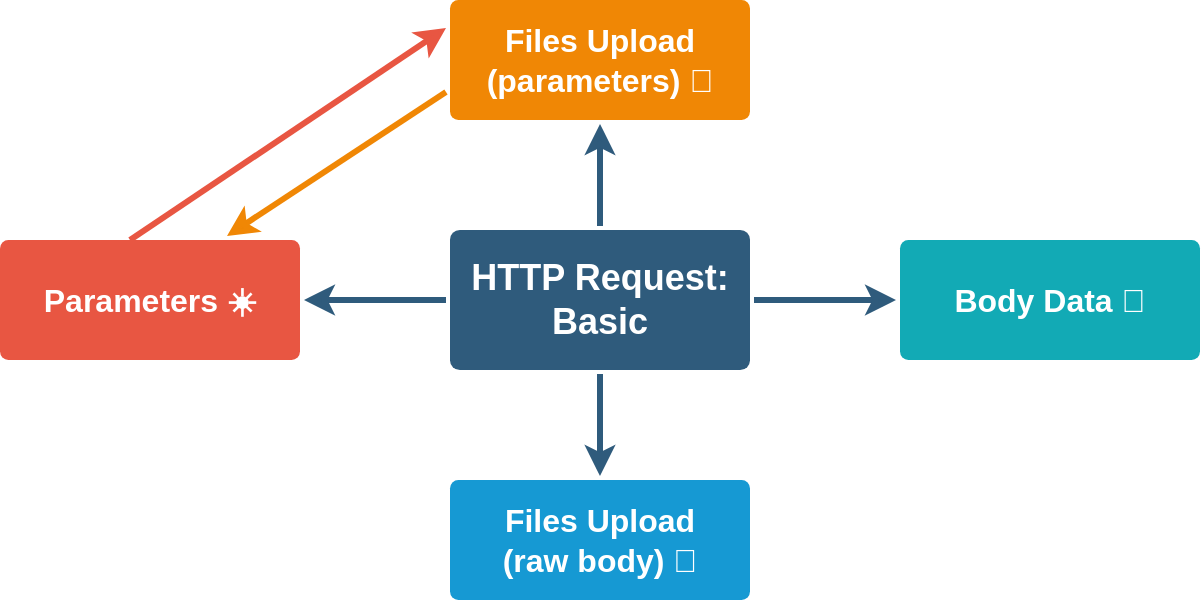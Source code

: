 <mxfile version="11.1.4" type="device"><diagram id="6a731a19-8d31-9384-78a2-239565b7b9f0" name="Page-1"><mxGraphModel dx="1422" dy="762" grid="1" gridSize="10" guides="1" tooltips="1" connect="1" arrows="1" fold="1" page="1" pageScale="1" pageWidth="1169" pageHeight="827" background="#ffffff" math="0" shadow="0"><root><mxCell id="0"/><mxCell id="1" parent="0"/><mxCell id="1745" value="" style="edgeStyle=none;rounded=0;jumpStyle=none;html=1;shadow=0;labelBackgroundColor=none;startArrow=none;startFill=0;endArrow=classic;endFill=1;jettySize=auto;orthogonalLoop=1;strokeColor=#2F5B7C;strokeWidth=3;fontFamily=Helvetica;fontSize=16;fontColor=#23445D;spacing=5;" parent="1" source="1749" target="1764" edge="1"><mxGeometry relative="1" as="geometry"/></mxCell><mxCell id="1746" value="" style="edgeStyle=none;rounded=0;jumpStyle=none;html=1;shadow=0;labelBackgroundColor=none;startArrow=none;startFill=0;endArrow=classic;endFill=1;jettySize=auto;orthogonalLoop=1;strokeColor=#2F5B7C;strokeWidth=3;fontFamily=Helvetica;fontSize=16;fontColor=#23445D;spacing=5;" parent="1" source="1749" target="1771" edge="1"><mxGeometry relative="1" as="geometry"/></mxCell><mxCell id="1747" value="" style="edgeStyle=none;rounded=0;jumpStyle=none;html=1;shadow=0;labelBackgroundColor=none;startArrow=none;startFill=0;endArrow=classic;endFill=1;jettySize=auto;orthogonalLoop=1;strokeColor=#2F5B7C;strokeWidth=3;fontFamily=Helvetica;fontSize=16;fontColor=#23445D;spacing=5;" parent="1" source="1749" target="1760" edge="1"><mxGeometry relative="1" as="geometry"/></mxCell><mxCell id="1748" value="" style="edgeStyle=none;rounded=0;jumpStyle=none;html=1;shadow=0;labelBackgroundColor=none;startArrow=none;startFill=0;endArrow=classic;endFill=1;jettySize=auto;orthogonalLoop=1;strokeColor=#2F5B7C;strokeWidth=3;fontFamily=Helvetica;fontSize=16;fontColor=#23445D;spacing=5;" parent="1" source="1749" target="1753" edge="1"><mxGeometry relative="1" as="geometry"/></mxCell><mxCell id="1749" value="HTTP Request: Basic" style="rounded=1;whiteSpace=wrap;html=1;shadow=0;labelBackgroundColor=none;strokeColor=none;strokeWidth=3;fillColor=#2F5B7C;fontFamily=Helvetica;fontSize=18;fontColor=#FFFFFF;align=center;fontStyle=1;spacing=5;arcSize=7;perimeterSpacing=2;" parent="1" vertex="1"><mxGeometry x="485" y="365" width="150" height="70" as="geometry"/></mxCell><mxCell id="1750" value="" style="rounded=1;jumpStyle=none;html=1;shadow=0;labelBackgroundColor=none;startArrow=none;startFill=0;jettySize=auto;orthogonalLoop=1;strokeColor=#E85642;strokeWidth=3;fontFamily=Helvetica;fontSize=14;fontColor=#FFFFFF;spacing=5;fontStyle=1;fillColor=#b0e3e6;entryX=0;entryY=0.25;entryDx=0;entryDy=0;" parent="1" target="1764" edge="1"><mxGeometry relative="1" as="geometry"><mxPoint x="325" y="370" as="sourcePoint"/></mxGeometry></mxCell><mxCell id="1753" value="Parameters ☀️" style="rounded=1;whiteSpace=wrap;html=1;shadow=0;labelBackgroundColor=none;strokeColor=none;strokeWidth=3;fillColor=#e85642;fontFamily=Helvetica;fontSize=16;fontColor=#FFFFFF;align=center;spacing=5;fontStyle=1;arcSize=7;perimeterSpacing=2;" parent="1" vertex="1"><mxGeometry x="260" y="370" width="150" height="60" as="geometry"/></mxCell><mxCell id="1760" value="Files Upload &lt;br style=&quot;font-size: 16px;&quot;&gt;(raw body)&amp;nbsp;🦄" style="rounded=1;whiteSpace=wrap;html=1;shadow=0;labelBackgroundColor=none;strokeColor=none;strokeWidth=3;fillColor=#1699d3;fontFamily=Helvetica;fontSize=16;fontColor=#FFFFFF;align=center;spacing=5;fontStyle=1;arcSize=7;perimeterSpacing=2;" parent="1" vertex="1"><mxGeometry x="485" y="490" width="150" height="60" as="geometry"/></mxCell><mxCell id="1764" value="Files Upload (parameters) 🐴" style="rounded=1;whiteSpace=wrap;html=1;shadow=0;labelBackgroundColor=none;strokeColor=none;strokeWidth=3;fillColor=#F08705;fontFamily=Helvetica;fontSize=16;fontColor=#FFFFFF;align=center;spacing=5;fontStyle=1;arcSize=7;perimeterSpacing=2;" parent="1" vertex="1"><mxGeometry x="485" y="250" width="150" height="60" as="geometry"/></mxCell><mxCell id="1770" value="" style="edgeStyle=none;rounded=0;jumpStyle=none;html=1;shadow=0;labelBackgroundColor=none;startArrow=none;startFill=0;endArrow=classic;endFill=1;jettySize=auto;orthogonalLoop=1;strokeColor=#F08705;strokeWidth=3;fontFamily=Helvetica;fontSize=14;fontColor=#FFFFFF;spacing=5;exitX=0;exitY=0.75;exitDx=0;exitDy=0;entryX=0.75;entryY=0;entryDx=0;entryDy=0;" parent="1" source="1764" target="1753" edge="1"><mxGeometry relative="1" as="geometry"/></mxCell><mxCell id="1771" value="Body Data&amp;nbsp;🐘" style="rounded=1;whiteSpace=wrap;html=1;shadow=0;labelBackgroundColor=none;strokeColor=none;strokeWidth=3;fillColor=#12aab5;fontFamily=Helvetica;fontSize=16;fontColor=#FFFFFF;align=center;spacing=5;fontStyle=1;arcSize=7;perimeterSpacing=2;" parent="1" vertex="1"><mxGeometry x="710" y="370.0" width="150" height="60" as="geometry"/></mxCell></root></mxGraphModel></diagram><diagram id="YrHDRYZAEMdnqu3Gtv5f" name="Page-2"><mxGraphModel dx="1422" dy="762" grid="1" gridSize="10" guides="1" tooltips="1" connect="1" arrows="1" fold="1" page="1" pageScale="1" pageWidth="827" pageHeight="1169" math="0" shadow="0"><root><mxCell id="QiyDCPX-RaovAr7WtZZM-0"/><mxCell id="QiyDCPX-RaovAr7WtZZM-1" parent="QiyDCPX-RaovAr7WtZZM-0"/><mxCell id="TukrWJfCpd7WEdRg70dG-0" value="" style="edgeStyle=none;rounded=0;jumpStyle=none;html=1;shadow=0;labelBackgroundColor=none;startArrow=none;startFill=0;endArrow=classic;endFill=1;jettySize=auto;orthogonalLoop=1;strokeColor=#2F5B7C;strokeWidth=7;fontFamily=Helvetica;fontSize=16;fontColor=#23445D;spacing=5;" parent="QiyDCPX-RaovAr7WtZZM-1" source="TukrWJfCpd7WEdRg70dG-4" target="TukrWJfCpd7WEdRg70dG-8" edge="1"><mxGeometry relative="1" as="geometry"/></mxCell><mxCell id="TukrWJfCpd7WEdRg70dG-1" value="" style="edgeStyle=none;rounded=0;jumpStyle=none;html=1;shadow=0;labelBackgroundColor=none;startArrow=none;startFill=0;endArrow=classic;endFill=1;jettySize=auto;orthogonalLoop=1;strokeColor=#2F5B7C;strokeWidth=7;fontFamily=Helvetica;fontSize=16;fontColor=#23445D;spacing=5;" parent="QiyDCPX-RaovAr7WtZZM-1" source="TukrWJfCpd7WEdRg70dG-4" target="TukrWJfCpd7WEdRg70dG-10" edge="1"><mxGeometry relative="1" as="geometry"/></mxCell><mxCell id="TukrWJfCpd7WEdRg70dG-2" value="" style="edgeStyle=none;rounded=0;jumpStyle=none;html=1;shadow=0;labelBackgroundColor=none;startArrow=none;startFill=0;endArrow=classic;endFill=1;jettySize=auto;orthogonalLoop=1;strokeColor=#2F5B7C;strokeWidth=7;fontFamily=Helvetica;fontSize=16;fontColor=#23445D;spacing=5;" parent="QiyDCPX-RaovAr7WtZZM-1" source="TukrWJfCpd7WEdRg70dG-4" target="TukrWJfCpd7WEdRg70dG-7" edge="1"><mxGeometry relative="1" as="geometry"/></mxCell><mxCell id="TukrWJfCpd7WEdRg70dG-3" value="" style="edgeStyle=none;rounded=0;jumpStyle=none;html=1;shadow=0;labelBackgroundColor=none;startArrow=none;startFill=0;endArrow=classic;endFill=1;jettySize=auto;orthogonalLoop=1;strokeColor=#2F5B7C;strokeWidth=7;fontFamily=Helvetica;fontSize=16;fontColor=#23445D;spacing=5;" parent="QiyDCPX-RaovAr7WtZZM-1" source="TukrWJfCpd7WEdRg70dG-4" target="TukrWJfCpd7WEdRg70dG-6" edge="1"><mxGeometry relative="1" as="geometry"/></mxCell><mxCell id="TukrWJfCpd7WEdRg70dG-4" value="Варианты" style="rounded=1;whiteSpace=wrap;html=1;shadow=0;labelBackgroundColor=none;strokeColor=none;strokeWidth=7;fillColor=#2F5B7C;fontFamily=Helvetica;fontSize=25;fontColor=#FFFFFF;align=center;fontStyle=1;spacing=5;arcSize=7;perimeterSpacing=2;" parent="QiyDCPX-RaovAr7WtZZM-1" vertex="1"><mxGeometry x="305" y="165" width="150" height="70" as="geometry"/></mxCell><mxCell id="TukrWJfCpd7WEdRg70dG-5" value="" style="rounded=1;jumpStyle=none;html=1;shadow=0;labelBackgroundColor=none;startArrow=none;startFill=0;jettySize=auto;orthogonalLoop=1;strokeColor=#E85642;strokeWidth=7;fontFamily=Helvetica;fontSize=14;fontColor=#FFFFFF;spacing=5;fontStyle=1;fillColor=#b0e3e6;entryX=0;entryY=0.25;entryDx=0;entryDy=0;" parent="QiyDCPX-RaovAr7WtZZM-1" target="TukrWJfCpd7WEdRg70dG-8" edge="1"><mxGeometry relative="1" as="geometry"><mxPoint x="145" y="170" as="sourcePoint"/></mxGeometry></mxCell><mxCell id="TukrWJfCpd7WEdRg70dG-6" value="☀️" style="rounded=1;whiteSpace=wrap;html=1;shadow=0;labelBackgroundColor=none;strokeColor=none;strokeWidth=7;fillColor=#e85642;fontFamily=Helvetica;fontSize=50;fontColor=#FFFFFF;align=center;spacing=5;fontStyle=1;arcSize=7;perimeterSpacing=2;" parent="QiyDCPX-RaovAr7WtZZM-1" vertex="1"><mxGeometry x="80" y="170" width="150" height="60" as="geometry"/></mxCell><mxCell id="TukrWJfCpd7WEdRg70dG-7" value="🦄" style="rounded=1;whiteSpace=wrap;html=1;shadow=0;labelBackgroundColor=none;strokeColor=none;strokeWidth=7;fillColor=#1699d3;fontFamily=Helvetica;fontSize=50;fontColor=#FFFFFF;align=center;spacing=5;fontStyle=1;arcSize=7;perimeterSpacing=2;" parent="QiyDCPX-RaovAr7WtZZM-1" vertex="1"><mxGeometry x="305" y="290" width="150" height="60" as="geometry"/></mxCell><mxCell id="TukrWJfCpd7WEdRg70dG-8" value="🐴" style="rounded=1;whiteSpace=wrap;html=1;shadow=0;labelBackgroundColor=none;strokeColor=none;strokeWidth=7;fillColor=#F08705;fontFamily=Helvetica;fontSize=50;fontColor=#FFFFFF;align=center;spacing=5;fontStyle=1;arcSize=7;perimeterSpacing=2;" parent="QiyDCPX-RaovAr7WtZZM-1" vertex="1"><mxGeometry x="305" y="50" width="150" height="60" as="geometry"/></mxCell><mxCell id="TukrWJfCpd7WEdRg70dG-9" value="" style="edgeStyle=none;rounded=0;jumpStyle=none;html=1;shadow=0;labelBackgroundColor=none;startArrow=none;startFill=0;endArrow=classic;endFill=1;jettySize=auto;orthogonalLoop=1;strokeColor=#F08705;strokeWidth=7;fontFamily=Helvetica;fontSize=14;fontColor=#FFFFFF;spacing=5;exitX=0;exitY=0.75;exitDx=0;exitDy=0;entryX=0.75;entryY=0;entryDx=0;entryDy=0;" parent="QiyDCPX-RaovAr7WtZZM-1" source="TukrWJfCpd7WEdRg70dG-8" target="TukrWJfCpd7WEdRg70dG-6" edge="1"><mxGeometry relative="1" as="geometry"/></mxCell><mxCell id="TukrWJfCpd7WEdRg70dG-10" value="🐘" style="rounded=1;whiteSpace=wrap;html=1;shadow=0;labelBackgroundColor=none;strokeColor=none;strokeWidth=7;fillColor=#12aab5;fontFamily=Helvetica;fontSize=50;fontColor=#FFFFFF;align=center;spacing=5;fontStyle=1;arcSize=7;perimeterSpacing=2;" parent="QiyDCPX-RaovAr7WtZZM-1" vertex="1"><mxGeometry x="530" y="170.0" width="150" height="60" as="geometry"/></mxCell></root></mxGraphModel></diagram><diagram id="kOPl7KjElnuNsT208VPd" name="Page-3"><mxGraphModel dx="474" dy="254" grid="1" gridSize="10" guides="1" tooltips="1" connect="1" arrows="1" fold="1" page="1" pageScale="1" pageWidth="827" pageHeight="1169" math="0" shadow="0"><root><mxCell id="q2maS9UxWOth05fXGKwf-0"/><mxCell id="q2maS9UxWOth05fXGKwf-1" parent="q2maS9UxWOth05fXGKwf-0"/><mxCell id="q2maS9UxWOth05fXGKwf-11" style="edgeStyle=none;rounded=0;orthogonalLoop=1;jettySize=auto;html=1;exitX=0.5;exitY=1;exitDx=0;exitDy=0;exitPerimeter=0;entryX=0.5;entryY=0;entryDx=0;entryDy=0;entryPerimeter=0;" edge="1" parent="q2maS9UxWOth05fXGKwf-1" source="q2maS9UxWOth05fXGKwf-2" target="q2maS9UxWOth05fXGKwf-7"><mxGeometry relative="1" as="geometry"/></mxCell><mxCell id="q2maS9UxWOth05fXGKwf-12" style="edgeStyle=none;rounded=0;orthogonalLoop=1;jettySize=auto;html=1;exitX=1;exitY=0.75;exitDx=0;exitDy=0;exitPerimeter=0;entryX=0.06;entryY=0.06;entryDx=0;entryDy=0;entryPerimeter=0;" edge="1" parent="q2maS9UxWOth05fXGKwf-1" source="q2maS9UxWOth05fXGKwf-2" target="q2maS9UxWOth05fXGKwf-5"><mxGeometry relative="1" as="geometry"/></mxCell><mxCell id="q2maS9UxWOth05fXGKwf-13" style="edgeStyle=none;rounded=0;orthogonalLoop=1;jettySize=auto;html=1;exitX=1;exitY=0.25;exitDx=0;exitDy=0;exitPerimeter=0;entryX=0.06;entryY=0.94;entryDx=0;entryDy=0;entryPerimeter=0;" edge="1" parent="q2maS9UxWOth05fXGKwf-1" source="q2maS9UxWOth05fXGKwf-2" target="q2maS9UxWOth05fXGKwf-4"><mxGeometry relative="1" as="geometry"/></mxCell><mxCell id="q2maS9UxWOth05fXGKwf-28" style="edgeStyle=none;rounded=0;orthogonalLoop=1;jettySize=auto;html=1;exitX=1;exitY=0.5;exitDx=0;exitDy=0;exitPerimeter=0;entryX=0;entryY=0.5;entryDx=0;entryDy=0;entryPerimeter=0;" edge="1" parent="q2maS9UxWOth05fXGKwf-1" source="q2maS9UxWOth05fXGKwf-2" target="q2maS9UxWOth05fXGKwf-27"><mxGeometry relative="1" as="geometry"/></mxCell><mxCell id="q2maS9UxWOth05fXGKwf-2" value="" style="verticalLabelPosition=bottom;html=1;fillColor=#6ABD46;verticalAlign=top;align=center;points=[[0.06,0.06,0],[0.94,0.06,0],[0.94,0.94,0],[0.06,0.94,0],[0.25,0,0],[0.5,0,0],[0.75,0,0],[1,0.25,0],[1,0.5,0],[1,0.75,0],[0.75,1,0],[0.5,1,0],[0.25,1,0],[0,0.75,0],[0,0.5,0],[0,0.25,0]];pointerEvents=1;shape=mxgraph.cisco_safe.architecture.load_balancer;" vertex="1" parent="q2maS9UxWOth05fXGKwf-1"><mxGeometry x="160" y="335" width="50" height="50" as="geometry"/></mxCell><mxCell id="q2maS9UxWOth05fXGKwf-17" style="edgeStyle=none;rounded=0;orthogonalLoop=1;jettySize=auto;html=1;exitX=0.94;exitY=0.94;exitDx=0;exitDy=0;exitPerimeter=0;entryX=0;entryY=0.25;entryDx=0;entryDy=0;entryPerimeter=0;" edge="1" parent="q2maS9UxWOth05fXGKwf-1" source="q2maS9UxWOth05fXGKwf-4" target="q2maS9UxWOth05fXGKwf-8"><mxGeometry relative="1" as="geometry"/></mxCell><mxCell id="q2maS9UxWOth05fXGKwf-4" value="" style="verticalLabelPosition=bottom;html=1;fillColor=#6ABD46;verticalAlign=top;align=center;points=[[0.06,0.06,0],[0.94,0.06,0],[0.94,0.94,0],[0.06,0.94,0],[0.25,0,0],[0.5,0,0],[0.75,0,0],[1,0.25,0],[1,0.5,0],[1,0.75,0],[0.75,1,0],[0.5,1,0],[0.25,1,0],[0,0.75,0],[0,0.5,0],[0,0.25,0]];pointerEvents=1;shape=mxgraph.cisco_safe.architecture.server;" vertex="1" parent="q2maS9UxWOth05fXGKwf-1"><mxGeometry x="240" y="270" width="50" height="50" as="geometry"/></mxCell><mxCell id="q2maS9UxWOth05fXGKwf-16" style="edgeStyle=none;rounded=0;orthogonalLoop=1;jettySize=auto;html=1;exitX=0.94;exitY=0.06;exitDx=0;exitDy=0;exitPerimeter=0;entryX=0;entryY=0.75;entryDx=0;entryDy=0;entryPerimeter=0;" edge="1" parent="q2maS9UxWOth05fXGKwf-1" source="q2maS9UxWOth05fXGKwf-5" target="q2maS9UxWOth05fXGKwf-8"><mxGeometry relative="1" as="geometry"/></mxCell><mxCell id="q2maS9UxWOth05fXGKwf-5" value="" style="verticalLabelPosition=bottom;html=1;fillColor=#6ABD46;verticalAlign=top;align=center;points=[[0.06,0.06,0],[0.94,0.06,0],[0.94,0.94,0],[0.06,0.94,0],[0.25,0,0],[0.5,0,0],[0.75,0,0],[1,0.25,0],[1,0.5,0],[1,0.75,0],[0.75,1,0],[0.5,1,0],[0.25,1,0],[0,0.75,0],[0,0.5,0],[0,0.25,0]];pointerEvents=1;shape=mxgraph.cisco_safe.architecture.server;" vertex="1" parent="q2maS9UxWOth05fXGKwf-1"><mxGeometry x="240" y="400" width="50" height="50" as="geometry"/></mxCell><mxCell id="q2maS9UxWOth05fXGKwf-20" style="edgeStyle=none;rounded=0;orthogonalLoop=1;jettySize=auto;html=1;exitX=1;exitY=0.5;exitDx=0;exitDy=0;exitPerimeter=0;entryX=0;entryY=0.5;entryDx=0;entryDy=0;entryPerimeter=0;" edge="1" parent="q2maS9UxWOth05fXGKwf-1" source="q2maS9UxWOth05fXGKwf-6" target="q2maS9UxWOth05fXGKwf-2"><mxGeometry relative="1" as="geometry"/></mxCell><mxCell id="q2maS9UxWOth05fXGKwf-6" value="" style="verticalLabelPosition=bottom;html=1;fillColor=#6ABD46;verticalAlign=top;align=center;points=[[0.06,0.06,0],[0.94,0.06,0],[0.94,0.94,0],[0.06,0.94,0],[0.25,0,0],[0.5,0,0],[0.75,0,0],[1,0.25,0],[1,0.5,0],[1,0.75,0],[0.75,1,0],[0.5,1,0],[0.25,1,0],[0,0.75,0],[0,0.5,0],[0,0.25,0]];pointerEvents=1;shape=mxgraph.cisco_safe.architecture.firewall;" vertex="1" parent="q2maS9UxWOth05fXGKwf-1"><mxGeometry x="80" y="335" width="50" height="50" as="geometry"/></mxCell><mxCell id="q2maS9UxWOth05fXGKwf-7" value="" style="verticalLabelPosition=bottom;html=1;fillColor=#6ABD46;verticalAlign=top;align=center;points=[[0.06,0.06,0],[0.94,0.06,0],[0.94,0.94,0],[0.06,0.94,0],[0.25,0,0],[0.5,0,0],[0.75,0,0],[1,0.25,0],[1,0.5,0],[1,0.75,0],[0.75,1,0],[0.5,1,0],[0.25,1,0],[0,0.75,0],[0,0.5,0],[0,0.25,0]];pointerEvents=1;shape=mxgraph.cisco_safe.architecture.web_application_firewall;" vertex="1" parent="q2maS9UxWOth05fXGKwf-1"><mxGeometry x="160" y="400" width="50" height="50" as="geometry"/></mxCell><mxCell id="q2maS9UxWOth05fXGKwf-8" value="" style="verticalLabelPosition=bottom;html=1;fillColor=#6ABD46;verticalAlign=top;align=center;points=[[0.06,0.06,0],[0.94,0.06,0],[0.94,0.94,0],[0.06,0.94,0],[0.25,0,0],[0.5,0,0],[0.75,0,0],[1,0.25,0],[1,0.5,0],[1,0.75,0],[0.75,1,0],[0.5,1,0],[0.25,1,0],[0,0.75,0],[0,0.5,0],[0,0.25,0]];pointerEvents=1;shape=mxgraph.cisco_safe.architecture.storage;" vertex="1" parent="q2maS9UxWOth05fXGKwf-1"><mxGeometry x="320" y="335" width="50" height="50" as="geometry"/></mxCell><mxCell id="q2maS9UxWOth05fXGKwf-22" style="edgeStyle=none;rounded=0;orthogonalLoop=1;jettySize=auto;html=1;exitX=1;exitY=0.5;exitDx=0;exitDy=0;exitPerimeter=0;entryX=0;entryY=0.5;entryDx=0;entryDy=0;entryPerimeter=0;" edge="1" parent="q2maS9UxWOth05fXGKwf-1" source="q2maS9UxWOth05fXGKwf-21" target="q2maS9UxWOth05fXGKwf-6"><mxGeometry relative="1" as="geometry"/></mxCell><mxCell id="q2maS9UxWOth05fXGKwf-21" value="" style="verticalLabelPosition=bottom;html=1;fillColor=#6ABD46;verticalAlign=top;align=center;points=[[0.06,0.06,0],[0.94,0.06,0],[0.94,0.94,0],[0.06,0.94,0],[0.25,0,0],[0.5,0,0],[0.75,0,0],[1,0.25,0],[1,0.5,0],[1,0.75,0],[0.75,1,0],[0.5,1,0],[0.25,1,0],[0,0.75,0],[0,0.5,0],[0,0.25,0]];pointerEvents=1;shape=mxgraph.cisco_safe.architecture.corporate_device;" vertex="1" parent="q2maS9UxWOth05fXGKwf-1"><mxGeometry y="335" width="50" height="50" as="geometry"/></mxCell><mxCell id="q2maS9UxWOth05fXGKwf-26" style="edgeStyle=none;rounded=0;orthogonalLoop=1;jettySize=auto;html=1;exitX=1;exitY=0.25;exitDx=0;exitDy=0;exitPerimeter=0;entryX=0.06;entryY=0.94;entryDx=0;entryDy=0;entryPerimeter=0;" edge="1" parent="q2maS9UxWOth05fXGKwf-1" source="q2maS9UxWOth05fXGKwf-23" target="q2maS9UxWOth05fXGKwf-6"><mxGeometry relative="1" as="geometry"/></mxCell><mxCell id="q2maS9UxWOth05fXGKwf-23" value="" style="verticalLabelPosition=bottom;html=1;fillColor=#6ABD46;verticalAlign=top;align=center;points=[[0.06,0.06,0],[0.94,0.06,0],[0.94,0.94,0],[0.06,0.94,0],[0.25,0,0],[0.5,0,0],[0.75,0,0],[1,0.25,0],[1,0.5,0],[1,0.75,0],[0.75,1,0],[0.5,1,0],[0.25,1,0],[0,0.75,0],[0,0.5,0],[0,0.25,0]];pointerEvents=1;shape=mxgraph.cisco_safe.architecture.corporate_device;" vertex="1" parent="q2maS9UxWOth05fXGKwf-1"><mxGeometry y="400" width="50" height="50" as="geometry"/></mxCell><mxCell id="q2maS9UxWOth05fXGKwf-25" style="edgeStyle=none;rounded=0;orthogonalLoop=1;jettySize=auto;html=1;exitX=1;exitY=0.75;exitDx=0;exitDy=0;exitPerimeter=0;entryX=0.06;entryY=0.06;entryDx=0;entryDy=0;entryPerimeter=0;" edge="1" parent="q2maS9UxWOth05fXGKwf-1" source="q2maS9UxWOth05fXGKwf-24" target="q2maS9UxWOth05fXGKwf-6"><mxGeometry relative="1" as="geometry"/></mxCell><mxCell id="q2maS9UxWOth05fXGKwf-24" value="" style="verticalLabelPosition=bottom;html=1;fillColor=#6ABD46;verticalAlign=top;align=center;points=[[0.06,0.06,0],[0.94,0.06,0],[0.94,0.94,0],[0.06,0.94,0],[0.25,0,0],[0.5,0,0],[0.75,0,0],[1,0.25,0],[1,0.5,0],[1,0.75,0],[0.75,1,0],[0.5,1,0],[0.25,1,0],[0,0.75,0],[0,0.5,0],[0,0.25,0]];pointerEvents=1;shape=mxgraph.cisco_safe.architecture.corporate_device;" vertex="1" parent="q2maS9UxWOth05fXGKwf-1"><mxGeometry y="270" width="50" height="50" as="geometry"/></mxCell><mxCell id="q2maS9UxWOth05fXGKwf-29" style="edgeStyle=none;rounded=0;orthogonalLoop=1;jettySize=auto;html=1;exitX=1;exitY=0.5;exitDx=0;exitDy=0;exitPerimeter=0;entryX=0;entryY=0.5;entryDx=0;entryDy=0;entryPerimeter=0;" edge="1" parent="q2maS9UxWOth05fXGKwf-1" source="q2maS9UxWOth05fXGKwf-27" target="q2maS9UxWOth05fXGKwf-8"><mxGeometry relative="1" as="geometry"/></mxCell><mxCell id="q2maS9UxWOth05fXGKwf-27" value="" style="verticalLabelPosition=bottom;html=1;fillColor=#6ABD46;verticalAlign=top;align=center;points=[[0.06,0.06,0],[0.94,0.06,0],[0.94,0.94,0],[0.06,0.94,0],[0.25,0,0],[0.5,0,0],[0.75,0,0],[1,0.25,0],[1,0.5,0],[1,0.75,0],[0.75,1,0],[0.5,1,0],[0.25,1,0],[0,0.75,0],[0,0.5,0],[0,0.25,0]];pointerEvents=1;shape=mxgraph.cisco_safe.architecture.server;" vertex="1" parent="q2maS9UxWOth05fXGKwf-1"><mxGeometry x="240" y="335" width="50" height="50" as="geometry"/></mxCell></root></mxGraphModel></diagram><diagram id="yXWcHobdcWYKnNNc8ygW" name="Page-4"><mxGraphModel dx="395" dy="212" grid="1" gridSize="10" guides="1" tooltips="1" connect="1" arrows="1" fold="1" page="1" pageScale="1" pageWidth="827" pageHeight="1169" math="0" shadow="0"><root><mxCell id="Px1uSVIGvYLomS6L6vgo-0"/><mxCell id="Px1uSVIGvYLomS6L6vgo-1" parent="Px1uSVIGvYLomS6L6vgo-0"/><mxCell id="zjUveYBNyuCqdW-TpAK6-0" style="edgeStyle=none;rounded=0;orthogonalLoop=1;jettySize=auto;html=1;exitX=0.5;exitY=1;exitDx=0;exitDy=0;exitPerimeter=0;entryX=0.5;entryY=0;entryDx=0;entryDy=0;entryPerimeter=0;strokeWidth=3;fillColor=#a20025;strokeColor=#6F0000;" edge="1" source="zjUveYBNyuCqdW-TpAK6-4" target="zjUveYBNyuCqdW-TpAK6-11" parent="Px1uSVIGvYLomS6L6vgo-1"><mxGeometry relative="1" as="geometry"/></mxCell><mxCell id="zjUveYBNyuCqdW-TpAK6-1" style="edgeStyle=none;rounded=0;orthogonalLoop=1;jettySize=auto;html=1;exitX=1;exitY=0.75;exitDx=0;exitDy=0;exitPerimeter=0;entryX=0.06;entryY=0.06;entryDx=0;entryDy=0;entryPerimeter=0;strokeWidth=3;fillColor=#a20025;strokeColor=#6F0000;" edge="1" source="zjUveYBNyuCqdW-TpAK6-4" target="zjUveYBNyuCqdW-TpAK6-8" parent="Px1uSVIGvYLomS6L6vgo-1"><mxGeometry relative="1" as="geometry"/></mxCell><mxCell id="zjUveYBNyuCqdW-TpAK6-2" style="edgeStyle=none;rounded=0;orthogonalLoop=1;jettySize=auto;html=1;exitX=1;exitY=0.25;exitDx=0;exitDy=0;exitPerimeter=0;entryX=0.06;entryY=0.94;entryDx=0;entryDy=0;entryPerimeter=0;strokeWidth=3;fillColor=#a20025;strokeColor=#6F0000;" edge="1" source="zjUveYBNyuCqdW-TpAK6-4" target="zjUveYBNyuCqdW-TpAK6-6" parent="Px1uSVIGvYLomS6L6vgo-1"><mxGeometry relative="1" as="geometry"/></mxCell><mxCell id="zjUveYBNyuCqdW-TpAK6-3" style="edgeStyle=none;rounded=0;orthogonalLoop=1;jettySize=auto;html=1;exitX=1;exitY=0.5;exitDx=0;exitDy=0;exitPerimeter=0;entryX=0;entryY=0.5;entryDx=0;entryDy=0;entryPerimeter=0;strokeWidth=3;fillColor=#a20025;strokeColor=#6F0000;" edge="1" source="zjUveYBNyuCqdW-TpAK6-4" target="zjUveYBNyuCqdW-TpAK6-20" parent="Px1uSVIGvYLomS6L6vgo-1"><mxGeometry relative="1" as="geometry"/></mxCell><mxCell id="zjUveYBNyuCqdW-TpAK6-4" value="" style="verticalLabelPosition=bottom;html=1;fillColor=#a20025;verticalAlign=top;align=center;points=[[0.06,0.06,0],[0.94,0.06,0],[0.94,0.94,0],[0.06,0.94,0],[0.25,0,0],[0.5,0,0],[0.75,0,0],[1,0.25,0],[1,0.5,0],[1,0.75,0],[0.75,1,0],[0.5,1,0],[0.25,1,0],[0,0.75,0],[0,0.5,0],[0,0.25,0]];pointerEvents=1;shape=mxgraph.cisco_safe.architecture.load_balancer;strokeColor=#6F0000;fontColor=#ffffff;" vertex="1" parent="Px1uSVIGvYLomS6L6vgo-1"><mxGeometry x="380" y="575" width="50" height="50" as="geometry"/></mxCell><mxCell id="zjUveYBNyuCqdW-TpAK6-5" style="edgeStyle=none;rounded=0;orthogonalLoop=1;jettySize=auto;html=1;exitX=0.94;exitY=0.94;exitDx=0;exitDy=0;exitPerimeter=0;entryX=0;entryY=0.25;entryDx=0;entryDy=0;entryPerimeter=0;fillColor=#a20025;strokeColor=#6F0000;strokeWidth=3;" edge="1" source="zjUveYBNyuCqdW-TpAK6-6" target="zjUveYBNyuCqdW-TpAK6-12" parent="Px1uSVIGvYLomS6L6vgo-1"><mxGeometry relative="1" as="geometry"/></mxCell><mxCell id="zjUveYBNyuCqdW-TpAK6-6" value="" style="verticalLabelPosition=bottom;html=1;fillColor=#bac8d3;verticalAlign=top;align=center;points=[[0.06,0.06,0],[0.94,0.06,0],[0.94,0.94,0],[0.06,0.94,0],[0.25,0,0],[0.5,0,0],[0.75,0,0],[1,0.25,0],[1,0.5,0],[1,0.75,0],[0.75,1,0],[0.5,1,0],[0.25,1,0],[0,0.75,0],[0,0.5,0],[0,0.25,0]];pointerEvents=1;shape=mxgraph.cisco_safe.architecture.server;strokeColor=#23445d;" vertex="1" parent="Px1uSVIGvYLomS6L6vgo-1"><mxGeometry x="460" y="510" width="50" height="50" as="geometry"/></mxCell><mxCell id="zjUveYBNyuCqdW-TpAK6-7" style="edgeStyle=none;rounded=0;orthogonalLoop=1;jettySize=auto;html=1;exitX=0.94;exitY=0.06;exitDx=0;exitDy=0;exitPerimeter=0;entryX=0;entryY=0.75;entryDx=0;entryDy=0;entryPerimeter=0;fillColor=#a20025;strokeColor=#6F0000;strokeWidth=3;" edge="1" source="zjUveYBNyuCqdW-TpAK6-8" target="zjUveYBNyuCqdW-TpAK6-12" parent="Px1uSVIGvYLomS6L6vgo-1"><mxGeometry relative="1" as="geometry"/></mxCell><mxCell id="zjUveYBNyuCqdW-TpAK6-8" value="" style="verticalLabelPosition=bottom;html=1;fillColor=#bac8d3;verticalAlign=top;align=center;points=[[0.06,0.06,0],[0.94,0.06,0],[0.94,0.94,0],[0.06,0.94,0],[0.25,0,0],[0.5,0,0],[0.75,0,0],[1,0.25,0],[1,0.5,0],[1,0.75,0],[0.75,1,0],[0.5,1,0],[0.25,1,0],[0,0.75,0],[0,0.5,0],[0,0.25,0]];pointerEvents=1;shape=mxgraph.cisco_safe.architecture.server;strokeColor=#23445d;" vertex="1" parent="Px1uSVIGvYLomS6L6vgo-1"><mxGeometry x="460" y="640" width="50" height="50" as="geometry"/></mxCell><mxCell id="zjUveYBNyuCqdW-TpAK6-9" style="edgeStyle=none;rounded=0;orthogonalLoop=1;jettySize=auto;html=1;exitX=1;exitY=0.5;exitDx=0;exitDy=0;exitPerimeter=0;entryX=0;entryY=0.5;entryDx=0;entryDy=0;entryPerimeter=0;strokeWidth=3;fillColor=#a20025;strokeColor=#6F0000;" edge="1" source="zjUveYBNyuCqdW-TpAK6-10" target="zjUveYBNyuCqdW-TpAK6-4" parent="Px1uSVIGvYLomS6L6vgo-1"><mxGeometry relative="1" as="geometry"/></mxCell><mxCell id="zjUveYBNyuCqdW-TpAK6-10" value="" style="verticalLabelPosition=bottom;html=1;fillColor=#a20025;verticalAlign=top;align=center;points=[[0.06,0.06,0],[0.94,0.06,0],[0.94,0.94,0],[0.06,0.94,0],[0.25,0,0],[0.5,0,0],[0.75,0,0],[1,0.25,0],[1,0.5,0],[1,0.75,0],[0.75,1,0],[0.5,1,0],[0.25,1,0],[0,0.75,0],[0,0.5,0],[0,0.25,0]];pointerEvents=1;shape=mxgraph.cisco_safe.architecture.firewall;strokeColor=#6F0000;fontColor=#ffffff;" vertex="1" parent="Px1uSVIGvYLomS6L6vgo-1"><mxGeometry x="300" y="575" width="50" height="50" as="geometry"/></mxCell><mxCell id="zjUveYBNyuCqdW-TpAK6-11" value="" style="verticalLabelPosition=bottom;html=1;fillColor=#a20025;verticalAlign=top;align=center;points=[[0.06,0.06,0],[0.94,0.06,0],[0.94,0.94,0],[0.06,0.94,0],[0.25,0,0],[0.5,0,0],[0.75,0,0],[1,0.25,0],[1,0.5,0],[1,0.75,0],[0.75,1,0],[0.5,1,0],[0.25,1,0],[0,0.75,0],[0,0.5,0],[0,0.25,0]];pointerEvents=1;shape=mxgraph.cisco_safe.architecture.web_application_firewall;strokeColor=#6F0000;fontColor=#ffffff;" vertex="1" parent="Px1uSVIGvYLomS6L6vgo-1"><mxGeometry x="380" y="640" width="50" height="50" as="geometry"/></mxCell><mxCell id="zjUveYBNyuCqdW-TpAK6-12" value="" style="verticalLabelPosition=bottom;html=1;fillColor=#bac8d3;verticalAlign=top;align=center;points=[[0.06,0.06,0],[0.94,0.06,0],[0.94,0.94,0],[0.06,0.94,0],[0.25,0,0],[0.5,0,0],[0.75,0,0],[1,0.25,0],[1,0.5,0],[1,0.75,0],[0.75,1,0],[0.5,1,0],[0.25,1,0],[0,0.75,0],[0,0.5,0],[0,0.25,0]];pointerEvents=1;shape=mxgraph.cisco_safe.architecture.storage;strokeColor=#23445d;" vertex="1" parent="Px1uSVIGvYLomS6L6vgo-1"><mxGeometry x="540" y="575" width="50" height="50" as="geometry"/></mxCell><mxCell id="zjUveYBNyuCqdW-TpAK6-13" style="edgeStyle=none;rounded=0;orthogonalLoop=1;jettySize=auto;html=1;exitX=1;exitY=0.5;exitDx=0;exitDy=0;exitPerimeter=0;entryX=0;entryY=0.5;entryDx=0;entryDy=0;entryPerimeter=0;fillColor=#a20025;strokeColor=#6F0000;strokeWidth=2;" edge="1" source="zjUveYBNyuCqdW-TpAK6-14" target="zjUveYBNyuCqdW-TpAK6-10" parent="Px1uSVIGvYLomS6L6vgo-1"><mxGeometry relative="1" as="geometry"/></mxCell><mxCell id="zjUveYBNyuCqdW-TpAK6-14" value="" style="verticalLabelPosition=bottom;html=1;fillColor=#bac8d3;verticalAlign=top;align=center;points=[[0.06,0.06,0],[0.94,0.06,0],[0.94,0.94,0],[0.06,0.94,0],[0.25,0,0],[0.5,0,0],[0.75,0,0],[1,0.25,0],[1,0.5,0],[1,0.75,0],[0.75,1,0],[0.5,1,0],[0.25,1,0],[0,0.75,0],[0,0.5,0],[0,0.25,0]];pointerEvents=1;shape=mxgraph.cisco_safe.architecture.corporate_device;strokeColor=#23445d;" vertex="1" parent="Px1uSVIGvYLomS6L6vgo-1"><mxGeometry x="220" y="575" width="50" height="50" as="geometry"/></mxCell><mxCell id="zjUveYBNyuCqdW-TpAK6-15" style="edgeStyle=none;rounded=0;orthogonalLoop=1;jettySize=auto;html=1;exitX=1;exitY=0.25;exitDx=0;exitDy=0;exitPerimeter=0;entryX=0.06;entryY=0.94;entryDx=0;entryDy=0;entryPerimeter=0;fillColor=#a20025;strokeColor=#6F0000;strokeWidth=2;" edge="1" source="zjUveYBNyuCqdW-TpAK6-16" target="zjUveYBNyuCqdW-TpAK6-10" parent="Px1uSVIGvYLomS6L6vgo-1"><mxGeometry relative="1" as="geometry"/></mxCell><mxCell id="zjUveYBNyuCqdW-TpAK6-16" value="" style="verticalLabelPosition=bottom;html=1;fillColor=#bac8d3;verticalAlign=top;align=center;points=[[0.06,0.06,0],[0.94,0.06,0],[0.94,0.94,0],[0.06,0.94,0],[0.25,0,0],[0.5,0,0],[0.75,0,0],[1,0.25,0],[1,0.5,0],[1,0.75,0],[0.75,1,0],[0.5,1,0],[0.25,1,0],[0,0.75,0],[0,0.5,0],[0,0.25,0]];pointerEvents=1;shape=mxgraph.cisco_safe.architecture.corporate_device;strokeColor=#23445d;" vertex="1" parent="Px1uSVIGvYLomS6L6vgo-1"><mxGeometry x="220" y="640" width="50" height="50" as="geometry"/></mxCell><mxCell id="zjUveYBNyuCqdW-TpAK6-17" style="edgeStyle=none;rounded=0;orthogonalLoop=1;jettySize=auto;html=1;exitX=1;exitY=0.75;exitDx=0;exitDy=0;exitPerimeter=0;entryX=0.06;entryY=0.06;entryDx=0;entryDy=0;entryPerimeter=0;fillColor=#a20025;strokeColor=#6F0000;strokeWidth=2;" edge="1" source="zjUveYBNyuCqdW-TpAK6-18" target="zjUveYBNyuCqdW-TpAK6-10" parent="Px1uSVIGvYLomS6L6vgo-1"><mxGeometry relative="1" as="geometry"/></mxCell><mxCell id="zjUveYBNyuCqdW-TpAK6-18" value="" style="verticalLabelPosition=bottom;html=1;fillColor=#bac8d3;verticalAlign=top;align=center;points=[[0.06,0.06,0],[0.94,0.06,0],[0.94,0.94,0],[0.06,0.94,0],[0.25,0,0],[0.5,0,0],[0.75,0,0],[1,0.25,0],[1,0.5,0],[1,0.75,0],[0.75,1,0],[0.5,1,0],[0.25,1,0],[0,0.75,0],[0,0.5,0],[0,0.25,0]];pointerEvents=1;shape=mxgraph.cisco_safe.architecture.corporate_device;strokeColor=#23445d;" vertex="1" parent="Px1uSVIGvYLomS6L6vgo-1"><mxGeometry x="220" y="510" width="50" height="50" as="geometry"/></mxCell><mxCell id="zjUveYBNyuCqdW-TpAK6-19" style="edgeStyle=none;rounded=0;orthogonalLoop=1;jettySize=auto;html=1;exitX=1;exitY=0.5;exitDx=0;exitDy=0;exitPerimeter=0;entryX=0;entryY=0.5;entryDx=0;entryDy=0;entryPerimeter=0;fillColor=#a20025;strokeColor=#6F0000;strokeWidth=3;" edge="1" source="zjUveYBNyuCqdW-TpAK6-20" target="zjUveYBNyuCqdW-TpAK6-12" parent="Px1uSVIGvYLomS6L6vgo-1"><mxGeometry relative="1" as="geometry"/></mxCell><mxCell id="zjUveYBNyuCqdW-TpAK6-20" value="" style="verticalLabelPosition=bottom;html=1;fillColor=#bac8d3;verticalAlign=top;align=center;points=[[0.06,0.06,0],[0.94,0.06,0],[0.94,0.94,0],[0.06,0.94,0],[0.25,0,0],[0.5,0,0],[0.75,0,0],[1,0.25,0],[1,0.5,0],[1,0.75,0],[0.75,1,0],[0.5,1,0],[0.25,1,0],[0,0.75,0],[0,0.5,0],[0,0.25,0]];pointerEvents=1;shape=mxgraph.cisco_safe.architecture.server;strokeColor=#23445d;" vertex="1" parent="Px1uSVIGvYLomS6L6vgo-1"><mxGeometry x="460" y="575" width="50" height="50" as="geometry"/></mxCell></root></mxGraphModel></diagram><diagram id="aek6DFBFP7gs8H7riNXU" name="Page-5"><mxGraphModel dx="981" dy="526" grid="1" gridSize="10" guides="1" tooltips="1" connect="1" arrows="1" fold="1" page="1" pageScale="1" pageWidth="827" pageHeight="1169" math="0" shadow="0"><root><mxCell id="ayBTATQoTC-25n9QATBl-0"/><mxCell id="ayBTATQoTC-25n9QATBl-1" parent="ayBTATQoTC-25n9QATBl-0"/><mxCell id="ayBTATQoTC-25n9QATBl-2" style="edgeStyle=none;rounded=0;orthogonalLoop=1;jettySize=auto;html=1;exitX=0.5;exitY=1;exitDx=0;exitDy=0;exitPerimeter=0;entryX=0.5;entryY=0;entryDx=0;entryDy=0;entryPerimeter=0;fillColor=#a20025;strokeColor=#CCCCCC;" edge="1" source="ayBTATQoTC-25n9QATBl-6" target="ayBTATQoTC-25n9QATBl-13" parent="ayBTATQoTC-25n9QATBl-1"><mxGeometry relative="1" as="geometry"/></mxCell><mxCell id="ayBTATQoTC-25n9QATBl-3" style="edgeStyle=none;rounded=0;orthogonalLoop=1;jettySize=auto;html=1;exitX=1;exitY=0.75;exitDx=0;exitDy=0;exitPerimeter=0;entryX=0.06;entryY=0.06;entryDx=0;entryDy=0;entryPerimeter=0;fillColor=#a20025;strokeColor=#CCCCCC;" edge="1" source="ayBTATQoTC-25n9QATBl-6" target="ayBTATQoTC-25n9QATBl-10" parent="ayBTATQoTC-25n9QATBl-1"><mxGeometry relative="1" as="geometry"/></mxCell><mxCell id="ayBTATQoTC-25n9QATBl-4" style="edgeStyle=none;rounded=0;orthogonalLoop=1;jettySize=auto;html=1;exitX=1;exitY=0.25;exitDx=0;exitDy=0;exitPerimeter=0;entryX=0.06;entryY=0.94;entryDx=0;entryDy=0;entryPerimeter=0;fillColor=#a20025;strokeColor=#CCCCCC;" edge="1" source="ayBTATQoTC-25n9QATBl-6" target="ayBTATQoTC-25n9QATBl-8" parent="ayBTATQoTC-25n9QATBl-1"><mxGeometry relative="1" as="geometry"/></mxCell><mxCell id="ayBTATQoTC-25n9QATBl-5" style="edgeStyle=none;rounded=0;orthogonalLoop=1;jettySize=auto;html=1;exitX=1;exitY=0.5;exitDx=0;exitDy=0;exitPerimeter=0;entryX=0;entryY=0.5;entryDx=0;entryDy=0;entryPerimeter=0;fillColor=#a20025;strokeColor=#CCCCCC;" edge="1" source="ayBTATQoTC-25n9QATBl-6" target="ayBTATQoTC-25n9QATBl-22" parent="ayBTATQoTC-25n9QATBl-1"><mxGeometry relative="1" as="geometry"/></mxCell><mxCell id="ayBTATQoTC-25n9QATBl-6" value="" style="verticalLabelPosition=bottom;html=1;fillColor=#a20025;verticalAlign=top;align=center;points=[[0.06,0.06,0],[0.94,0.06,0],[0.94,0.94,0],[0.06,0.94,0],[0.25,0,0],[0.5,0,0],[0.75,0,0],[1,0.25,0],[1,0.5,0],[1,0.75,0],[0.75,1,0],[0.5,1,0],[0.25,1,0],[0,0.75,0],[0,0.5,0],[0,0.25,0]];pointerEvents=1;shape=mxgraph.cisco_safe.architecture.load_balancer;strokeColor=#6F0000;fontColor=#ffffff;" vertex="1" parent="ayBTATQoTC-25n9QATBl-1"><mxGeometry x="440" y="595" width="50" height="50" as="geometry"/></mxCell><mxCell id="ayBTATQoTC-25n9QATBl-7" style="edgeStyle=none;rounded=0;orthogonalLoop=1;jettySize=auto;html=1;exitX=0.94;exitY=0.94;exitDx=0;exitDy=0;exitPerimeter=0;entryX=0;entryY=0.25;entryDx=0;entryDy=0;entryPerimeter=0;fillColor=#a20025;strokeColor=#CCCCCC;" edge="1" source="ayBTATQoTC-25n9QATBl-8" target="ayBTATQoTC-25n9QATBl-14" parent="ayBTATQoTC-25n9QATBl-1"><mxGeometry relative="1" as="geometry"/></mxCell><mxCell id="ayBTATQoTC-25n9QATBl-8" value="" style="verticalLabelPosition=bottom;html=1;fillColor=#a20025;verticalAlign=top;align=center;points=[[0.06,0.06,0],[0.94,0.06,0],[0.94,0.94,0],[0.06,0.94,0],[0.25,0,0],[0.5,0,0],[0.75,0,0],[1,0.25,0],[1,0.5,0],[1,0.75,0],[0.75,1,0],[0.5,1,0],[0.25,1,0],[0,0.75,0],[0,0.5,0],[0,0.25,0]];pointerEvents=1;shape=mxgraph.cisco_safe.architecture.server;strokeColor=#6F0000;fontColor=#ffffff;" vertex="1" parent="ayBTATQoTC-25n9QATBl-1"><mxGeometry x="520" y="530" width="50" height="50" as="geometry"/></mxCell><mxCell id="ayBTATQoTC-25n9QATBl-9" style="edgeStyle=none;rounded=0;orthogonalLoop=1;jettySize=auto;html=1;exitX=0.94;exitY=0.06;exitDx=0;exitDy=0;exitPerimeter=0;entryX=0;entryY=0.75;entryDx=0;entryDy=0;entryPerimeter=0;fillColor=#a20025;strokeColor=#CCCCCC;" edge="1" source="ayBTATQoTC-25n9QATBl-10" target="ayBTATQoTC-25n9QATBl-14" parent="ayBTATQoTC-25n9QATBl-1"><mxGeometry relative="1" as="geometry"/></mxCell><mxCell id="ayBTATQoTC-25n9QATBl-10" value="" style="verticalLabelPosition=bottom;html=1;fillColor=#a20025;verticalAlign=top;align=center;points=[[0.06,0.06,0],[0.94,0.06,0],[0.94,0.94,0],[0.06,0.94,0],[0.25,0,0],[0.5,0,0],[0.75,0,0],[1,0.25,0],[1,0.5,0],[1,0.75,0],[0.75,1,0],[0.5,1,0],[0.25,1,0],[0,0.75,0],[0,0.5,0],[0,0.25,0]];pointerEvents=1;shape=mxgraph.cisco_safe.architecture.server;strokeColor=#6F0000;fontColor=#ffffff;" vertex="1" parent="ayBTATQoTC-25n9QATBl-1"><mxGeometry x="520" y="660" width="50" height="50" as="geometry"/></mxCell><mxCell id="ayBTATQoTC-25n9QATBl-11" style="edgeStyle=none;rounded=0;orthogonalLoop=1;jettySize=auto;html=1;exitX=1;exitY=0.5;exitDx=0;exitDy=0;exitPerimeter=0;entryX=0;entryY=0.5;entryDx=0;entryDy=0;entryPerimeter=0;strokeColor=#CCCCCC;" edge="1" source="ayBTATQoTC-25n9QATBl-12" target="ayBTATQoTC-25n9QATBl-6" parent="ayBTATQoTC-25n9QATBl-1"><mxGeometry relative="1" as="geometry"/></mxCell><mxCell id="ayBTATQoTC-25n9QATBl-12" value="" style="verticalLabelPosition=bottom;html=1;fillColor=#bac8d3;verticalAlign=top;align=center;points=[[0.06,0.06,0],[0.94,0.06,0],[0.94,0.94,0],[0.06,0.94,0],[0.25,0,0],[0.5,0,0],[0.75,0,0],[1,0.25,0],[1,0.5,0],[1,0.75,0],[0.75,1,0],[0.5,1,0],[0.25,1,0],[0,0.75,0],[0,0.5,0],[0,0.25,0]];pointerEvents=1;shape=mxgraph.cisco_safe.architecture.firewall;strokeColor=#23445d;" vertex="1" parent="ayBTATQoTC-25n9QATBl-1"><mxGeometry x="360" y="595" width="50" height="50" as="geometry"/></mxCell><mxCell id="ayBTATQoTC-25n9QATBl-13" value="" style="verticalLabelPosition=bottom;html=1;fillColor=#a20025;verticalAlign=top;align=center;points=[[0.06,0.06,0],[0.94,0.06,0],[0.94,0.94,0],[0.06,0.94,0],[0.25,0,0],[0.5,0,0],[0.75,0,0],[1,0.25,0],[1,0.5,0],[1,0.75,0],[0.75,1,0],[0.5,1,0],[0.25,1,0],[0,0.75,0],[0,0.5,0],[0,0.25,0]];pointerEvents=1;shape=mxgraph.cisco_safe.architecture.web_application_firewall;strokeColor=#6F0000;fontColor=#ffffff;" vertex="1" parent="ayBTATQoTC-25n9QATBl-1"><mxGeometry x="440" y="660" width="50" height="50" as="geometry"/></mxCell><mxCell id="ayBTATQoTC-25n9QATBl-14" value="" style="verticalLabelPosition=bottom;html=1;fillColor=#a20025;verticalAlign=top;align=center;points=[[0.06,0.06,0],[0.94,0.06,0],[0.94,0.94,0],[0.06,0.94,0],[0.25,0,0],[0.5,0,0],[0.75,0,0],[1,0.25,0],[1,0.5,0],[1,0.75,0],[0.75,1,0],[0.5,1,0],[0.25,1,0],[0,0.75,0],[0,0.5,0],[0,0.25,0]];pointerEvents=1;shape=mxgraph.cisco_safe.architecture.storage;strokeColor=#6F0000;fontColor=#ffffff;" vertex="1" parent="ayBTATQoTC-25n9QATBl-1"><mxGeometry x="600" y="595" width="50" height="50" as="geometry"/></mxCell><mxCell id="ayBTATQoTC-25n9QATBl-15" style="edgeStyle=none;rounded=0;orthogonalLoop=1;jettySize=auto;html=1;exitX=1;exitY=0.5;exitDx=0;exitDy=0;exitPerimeter=0;entryX=0;entryY=0.5;entryDx=0;entryDy=0;entryPerimeter=0;strokeColor=#CCCCCC;" edge="1" source="ayBTATQoTC-25n9QATBl-16" target="ayBTATQoTC-25n9QATBl-12" parent="ayBTATQoTC-25n9QATBl-1"><mxGeometry relative="1" as="geometry"/></mxCell><mxCell id="ayBTATQoTC-25n9QATBl-16" value="" style="verticalLabelPosition=bottom;html=1;fillColor=#bac8d3;verticalAlign=top;align=center;points=[[0.06,0.06,0],[0.94,0.06,0],[0.94,0.94,0],[0.06,0.94,0],[0.25,0,0],[0.5,0,0],[0.75,0,0],[1,0.25,0],[1,0.5,0],[1,0.75,0],[0.75,1,0],[0.5,1,0],[0.25,1,0],[0,0.75,0],[0,0.5,0],[0,0.25,0]];pointerEvents=1;shape=mxgraph.cisco_safe.architecture.corporate_device;strokeColor=#23445d;" vertex="1" parent="ayBTATQoTC-25n9QATBl-1"><mxGeometry x="280" y="595" width="50" height="50" as="geometry"/></mxCell><mxCell id="ayBTATQoTC-25n9QATBl-17" style="edgeStyle=none;rounded=0;orthogonalLoop=1;jettySize=auto;html=1;exitX=1;exitY=0.25;exitDx=0;exitDy=0;exitPerimeter=0;entryX=0.06;entryY=0.94;entryDx=0;entryDy=0;entryPerimeter=0;strokeColor=#CCCCCC;" edge="1" source="ayBTATQoTC-25n9QATBl-18" target="ayBTATQoTC-25n9QATBl-12" parent="ayBTATQoTC-25n9QATBl-1"><mxGeometry relative="1" as="geometry"/></mxCell><mxCell id="ayBTATQoTC-25n9QATBl-18" value="" style="verticalLabelPosition=bottom;html=1;fillColor=#bac8d3;verticalAlign=top;align=center;points=[[0.06,0.06,0],[0.94,0.06,0],[0.94,0.94,0],[0.06,0.94,0],[0.25,0,0],[0.5,0,0],[0.75,0,0],[1,0.25,0],[1,0.5,0],[1,0.75,0],[0.75,1,0],[0.5,1,0],[0.25,1,0],[0,0.75,0],[0,0.5,0],[0,0.25,0]];pointerEvents=1;shape=mxgraph.cisco_safe.architecture.corporate_device;strokeColor=#23445d;" vertex="1" parent="ayBTATQoTC-25n9QATBl-1"><mxGeometry x="280" y="660" width="50" height="50" as="geometry"/></mxCell><mxCell id="ayBTATQoTC-25n9QATBl-19" style="edgeStyle=none;rounded=0;orthogonalLoop=1;jettySize=auto;html=1;exitX=1;exitY=0.75;exitDx=0;exitDy=0;exitPerimeter=0;entryX=0.06;entryY=0.06;entryDx=0;entryDy=0;entryPerimeter=0;strokeColor=#CCCCCC;" edge="1" source="ayBTATQoTC-25n9QATBl-20" target="ayBTATQoTC-25n9QATBl-12" parent="ayBTATQoTC-25n9QATBl-1"><mxGeometry relative="1" as="geometry"/></mxCell><mxCell id="ayBTATQoTC-25n9QATBl-20" value="" style="verticalLabelPosition=bottom;html=1;fillColor=#bac8d3;verticalAlign=top;align=center;points=[[0.06,0.06,0],[0.94,0.06,0],[0.94,0.94,0],[0.06,0.94,0],[0.25,0,0],[0.5,0,0],[0.75,0,0],[1,0.25,0],[1,0.5,0],[1,0.75,0],[0.75,1,0],[0.5,1,0],[0.25,1,0],[0,0.75,0],[0,0.5,0],[0,0.25,0]];pointerEvents=1;shape=mxgraph.cisco_safe.architecture.corporate_device;strokeColor=#23445d;" vertex="1" parent="ayBTATQoTC-25n9QATBl-1"><mxGeometry x="280" y="530" width="50" height="50" as="geometry"/></mxCell><mxCell id="ayBTATQoTC-25n9QATBl-21" style="edgeStyle=none;rounded=0;orthogonalLoop=1;jettySize=auto;html=1;exitX=1;exitY=0.5;exitDx=0;exitDy=0;exitPerimeter=0;entryX=0;entryY=0.5;entryDx=0;entryDy=0;entryPerimeter=0;fillColor=#a20025;strokeColor=#CCCCCC;" edge="1" source="ayBTATQoTC-25n9QATBl-22" target="ayBTATQoTC-25n9QATBl-14" parent="ayBTATQoTC-25n9QATBl-1"><mxGeometry relative="1" as="geometry"/></mxCell><mxCell id="ayBTATQoTC-25n9QATBl-22" value="" style="verticalLabelPosition=bottom;html=1;fillColor=#a20025;verticalAlign=top;align=center;points=[[0.06,0.06,0],[0.94,0.06,0],[0.94,0.94,0],[0.06,0.94,0],[0.25,0,0],[0.5,0,0],[0.75,0,0],[1,0.25,0],[1,0.5,0],[1,0.75,0],[0.75,1,0],[0.5,1,0],[0.25,1,0],[0,0.75,0],[0,0.5,0],[0,0.25,0]];pointerEvents=1;shape=mxgraph.cisco_safe.architecture.server;strokeColor=#6F0000;fontColor=#ffffff;" vertex="1" parent="ayBTATQoTC-25n9QATBl-1"><mxGeometry x="520" y="595" width="50" height="50" as="geometry"/></mxCell></root></mxGraphModel></diagram><diagram id="Jol1u9Gw6eLNe85kVeua" name="Page-6"><mxGraphModel dx="981" dy="526" grid="1" gridSize="10" guides="1" tooltips="1" connect="1" arrows="1" fold="1" page="1" pageScale="1" pageWidth="827" pageHeight="1169" math="0" shadow="0"><root><mxCell id="eU7FArePwb5v41J234Kj-0"/><mxCell id="eU7FArePwb5v41J234Kj-1" parent="eU7FArePwb5v41J234Kj-0"/><mxCell id="eU7FArePwb5v41J234Kj-3" style="edgeStyle=none;rounded=0;orthogonalLoop=1;jettySize=auto;html=1;exitX=0.5;exitY=1;exitDx=0;exitDy=0;exitPerimeter=0;entryX=0.5;entryY=0;entryDx=0;entryDy=0;entryPerimeter=0;fillColor=#bac8d3;strokeColor=#CCCCCC;" edge="1" source="eU7FArePwb5v41J234Kj-7" target="eU7FArePwb5v41J234Kj-14" parent="eU7FArePwb5v41J234Kj-1"><mxGeometry relative="1" as="geometry"/></mxCell><mxCell id="eU7FArePwb5v41J234Kj-4" style="edgeStyle=none;rounded=0;orthogonalLoop=1;jettySize=auto;html=1;exitX=1;exitY=0.75;exitDx=0;exitDy=0;exitPerimeter=0;entryX=0.06;entryY=0.06;entryDx=0;entryDy=0;entryPerimeter=0;fillColor=#bac8d3;strokeColor=#CCCCCC;" edge="1" source="eU7FArePwb5v41J234Kj-7" target="eU7FArePwb5v41J234Kj-11" parent="eU7FArePwb5v41J234Kj-1"><mxGeometry relative="1" as="geometry"/></mxCell><mxCell id="eU7FArePwb5v41J234Kj-5" style="edgeStyle=none;rounded=0;orthogonalLoop=1;jettySize=auto;html=1;exitX=1;exitY=0.25;exitDx=0;exitDy=0;exitPerimeter=0;entryX=0.06;entryY=0.94;entryDx=0;entryDy=0;entryPerimeter=0;fillColor=#bac8d3;strokeColor=#CCCCCC;" edge="1" source="eU7FArePwb5v41J234Kj-7" target="eU7FArePwb5v41J234Kj-9" parent="eU7FArePwb5v41J234Kj-1"><mxGeometry relative="1" as="geometry"/></mxCell><mxCell id="eU7FArePwb5v41J234Kj-6" style="edgeStyle=none;rounded=0;orthogonalLoop=1;jettySize=auto;html=1;exitX=1;exitY=0.5;exitDx=0;exitDy=0;exitPerimeter=0;entryX=0;entryY=0.5;entryDx=0;entryDy=0;entryPerimeter=0;fillColor=#bac8d3;strokeColor=#CCCCCC;" edge="1" source="eU7FArePwb5v41J234Kj-7" target="eU7FArePwb5v41J234Kj-23" parent="eU7FArePwb5v41J234Kj-1"><mxGeometry relative="1" as="geometry"/></mxCell><mxCell id="eU7FArePwb5v41J234Kj-7" value="" style="verticalLabelPosition=bottom;html=1;fillColor=#bac8d3;verticalAlign=top;align=center;points=[[0.06,0.06,0],[0.94,0.06,0],[0.94,0.94,0],[0.06,0.94,0],[0.25,0,0],[0.5,0,0],[0.75,0,0],[1,0.25,0],[1,0.5,0],[1,0.75,0],[0.75,1,0],[0.5,1,0],[0.25,1,0],[0,0.75,0],[0,0.5,0],[0,0.25,0]];pointerEvents=1;shape=mxgraph.cisco_safe.architecture.load_balancer;strokeColor=#23445d;" vertex="1" parent="eU7FArePwb5v41J234Kj-1"><mxGeometry x="350" y="385" width="50" height="50" as="geometry"/></mxCell><mxCell id="eU7FArePwb5v41J234Kj-8" style="edgeStyle=none;rounded=0;orthogonalLoop=1;jettySize=auto;html=1;exitX=0.94;exitY=0.94;exitDx=0;exitDy=0;exitPerimeter=0;entryX=0;entryY=0.25;entryDx=0;entryDy=0;entryPerimeter=0;fillColor=#bac8d3;strokeColor=#CCCCCC;" edge="1" source="eU7FArePwb5v41J234Kj-9" target="eU7FArePwb5v41J234Kj-15" parent="eU7FArePwb5v41J234Kj-1"><mxGeometry relative="1" as="geometry"/></mxCell><mxCell id="eU7FArePwb5v41J234Kj-9" value="" style="verticalLabelPosition=bottom;html=1;fillColor=#1ba1e2;verticalAlign=top;align=center;points=[[0.06,0.06,0],[0.94,0.06,0],[0.94,0.94,0],[0.06,0.94,0],[0.25,0,0],[0.5,0,0],[0.75,0,0],[1,0.25,0],[1,0.5,0],[1,0.75,0],[0.75,1,0],[0.5,1,0],[0.25,1,0],[0,0.75,0],[0,0.5,0],[0,0.25,0]];pointerEvents=1;shape=mxgraph.cisco_safe.architecture.server;strokeColor=#006EAF;fontColor=#ffffff;" vertex="1" parent="eU7FArePwb5v41J234Kj-1"><mxGeometry x="430" y="320" width="50" height="50" as="geometry"/></mxCell><mxCell id="eU7FArePwb5v41J234Kj-10" style="edgeStyle=none;rounded=0;orthogonalLoop=1;jettySize=auto;html=1;exitX=0.94;exitY=0.06;exitDx=0;exitDy=0;exitPerimeter=0;entryX=0;entryY=0.75;entryDx=0;entryDy=0;entryPerimeter=0;fillColor=#bac8d3;strokeColor=#CCCCCC;" edge="1" source="eU7FArePwb5v41J234Kj-11" target="eU7FArePwb5v41J234Kj-15" parent="eU7FArePwb5v41J234Kj-1"><mxGeometry relative="1" as="geometry"/></mxCell><mxCell id="eU7FArePwb5v41J234Kj-11" value="" style="verticalLabelPosition=bottom;html=1;fillColor=#1ba1e2;verticalAlign=top;align=center;points=[[0.06,0.06,0],[0.94,0.06,0],[0.94,0.94,0],[0.06,0.94,0],[0.25,0,0],[0.5,0,0],[0.75,0,0],[1,0.25,0],[1,0.5,0],[1,0.75,0],[0.75,1,0],[0.5,1,0],[0.25,1,0],[0,0.75,0],[0,0.5,0],[0,0.25,0]];pointerEvents=1;shape=mxgraph.cisco_safe.architecture.server;strokeColor=#006EAF;fontColor=#ffffff;" vertex="1" parent="eU7FArePwb5v41J234Kj-1"><mxGeometry x="430" y="450" width="50" height="50" as="geometry"/></mxCell><mxCell id="eU7FArePwb5v41J234Kj-12" style="edgeStyle=none;rounded=0;orthogonalLoop=1;jettySize=auto;html=1;exitX=1;exitY=0.5;exitDx=0;exitDy=0;exitPerimeter=0;entryX=0;entryY=0.5;entryDx=0;entryDy=0;entryPerimeter=0;fillColor=#bac8d3;strokeColor=#CCCCCC;" edge="1" source="eU7FArePwb5v41J234Kj-13" target="eU7FArePwb5v41J234Kj-7" parent="eU7FArePwb5v41J234Kj-1"><mxGeometry relative="1" as="geometry"/></mxCell><mxCell id="eU7FArePwb5v41J234Kj-13" value="" style="verticalLabelPosition=bottom;html=1;fillColor=#bac8d3;verticalAlign=top;align=center;points=[[0.06,0.06,0],[0.94,0.06,0],[0.94,0.94,0],[0.06,0.94,0],[0.25,0,0],[0.5,0,0],[0.75,0,0],[1,0.25,0],[1,0.5,0],[1,0.75,0],[0.75,1,0],[0.5,1,0],[0.25,1,0],[0,0.75,0],[0,0.5,0],[0,0.25,0]];pointerEvents=1;shape=mxgraph.cisco_safe.architecture.firewall;strokeColor=#23445d;" vertex="1" parent="eU7FArePwb5v41J234Kj-1"><mxGeometry x="270" y="385" width="50" height="50" as="geometry"/></mxCell><mxCell id="eU7FArePwb5v41J234Kj-14" value="" style="verticalLabelPosition=bottom;html=1;fillColor=#bac8d3;verticalAlign=top;align=center;points=[[0.06,0.06,0],[0.94,0.06,0],[0.94,0.94,0],[0.06,0.94,0],[0.25,0,0],[0.5,0,0],[0.75,0,0],[1,0.25,0],[1,0.5,0],[1,0.75,0],[0.75,1,0],[0.5,1,0],[0.25,1,0],[0,0.75,0],[0,0.5,0],[0,0.25,0]];pointerEvents=1;shape=mxgraph.cisco_safe.architecture.web_application_firewall;strokeColor=#23445d;" vertex="1" parent="eU7FArePwb5v41J234Kj-1"><mxGeometry x="350" y="450" width="50" height="50" as="geometry"/></mxCell><mxCell id="eU7FArePwb5v41J234Kj-15" value="" style="verticalLabelPosition=bottom;html=1;fillColor=#a20025;verticalAlign=top;align=center;points=[[0.06,0.06,0],[0.94,0.06,0],[0.94,0.94,0],[0.06,0.94,0],[0.25,0,0],[0.5,0,0],[0.75,0,0],[1,0.25,0],[1,0.5,0],[1,0.75,0],[0.75,1,0],[0.5,1,0],[0.25,1,0],[0,0.75,0],[0,0.5,0],[0,0.25,0]];pointerEvents=1;shape=mxgraph.cisco_safe.architecture.storage;strokeColor=#6F0000;fontColor=#ffffff;" vertex="1" parent="eU7FArePwb5v41J234Kj-1"><mxGeometry x="510" y="385" width="50" height="50" as="geometry"/></mxCell><mxCell id="eU7FArePwb5v41J234Kj-16" style="edgeStyle=none;rounded=0;orthogonalLoop=1;jettySize=auto;html=1;exitX=1;exitY=0.5;exitDx=0;exitDy=0;exitPerimeter=0;entryX=0;entryY=0.5;entryDx=0;entryDy=0;entryPerimeter=0;fillColor=#bac8d3;strokeColor=#CCCCCC;" edge="1" source="eU7FArePwb5v41J234Kj-17" target="eU7FArePwb5v41J234Kj-13" parent="eU7FArePwb5v41J234Kj-1"><mxGeometry relative="1" as="geometry"/></mxCell><mxCell id="eU7FArePwb5v41J234Kj-17" value="" style="verticalLabelPosition=bottom;html=1;fillColor=#bac8d3;verticalAlign=top;align=center;points=[[0.06,0.06,0],[0.94,0.06,0],[0.94,0.94,0],[0.06,0.94,0],[0.25,0,0],[0.5,0,0],[0.75,0,0],[1,0.25,0],[1,0.5,0],[1,0.75,0],[0.75,1,0],[0.5,1,0],[0.25,1,0],[0,0.75,0],[0,0.5,0],[0,0.25,0]];pointerEvents=1;shape=mxgraph.cisco_safe.architecture.corporate_device;strokeColor=#23445d;" vertex="1" parent="eU7FArePwb5v41J234Kj-1"><mxGeometry x="190" y="385" width="50" height="50" as="geometry"/></mxCell><mxCell id="eU7FArePwb5v41J234Kj-18" style="edgeStyle=none;rounded=0;orthogonalLoop=1;jettySize=auto;html=1;exitX=1;exitY=0.25;exitDx=0;exitDy=0;exitPerimeter=0;entryX=0.06;entryY=0.94;entryDx=0;entryDy=0;entryPerimeter=0;fillColor=#bac8d3;strokeColor=#CCCCCC;" edge="1" source="eU7FArePwb5v41J234Kj-19" target="eU7FArePwb5v41J234Kj-13" parent="eU7FArePwb5v41J234Kj-1"><mxGeometry relative="1" as="geometry"/></mxCell><mxCell id="eU7FArePwb5v41J234Kj-19" value="" style="verticalLabelPosition=bottom;html=1;fillColor=#bac8d3;verticalAlign=top;align=center;points=[[0.06,0.06,0],[0.94,0.06,0],[0.94,0.94,0],[0.06,0.94,0],[0.25,0,0],[0.5,0,0],[0.75,0,0],[1,0.25,0],[1,0.5,0],[1,0.75,0],[0.75,1,0],[0.5,1,0],[0.25,1,0],[0,0.75,0],[0,0.5,0],[0,0.25,0]];pointerEvents=1;shape=mxgraph.cisco_safe.architecture.corporate_device;strokeColor=#23445d;" vertex="1" parent="eU7FArePwb5v41J234Kj-1"><mxGeometry x="190" y="450" width="50" height="50" as="geometry"/></mxCell><mxCell id="eU7FArePwb5v41J234Kj-20" style="edgeStyle=none;rounded=0;orthogonalLoop=1;jettySize=auto;html=1;exitX=1;exitY=0.75;exitDx=0;exitDy=0;exitPerimeter=0;entryX=0.06;entryY=0.06;entryDx=0;entryDy=0;entryPerimeter=0;fillColor=#bac8d3;strokeColor=#CCCCCC;" edge="1" source="eU7FArePwb5v41J234Kj-21" target="eU7FArePwb5v41J234Kj-13" parent="eU7FArePwb5v41J234Kj-1"><mxGeometry relative="1" as="geometry"/></mxCell><mxCell id="eU7FArePwb5v41J234Kj-21" value="" style="verticalLabelPosition=bottom;html=1;fillColor=#bac8d3;verticalAlign=top;align=center;points=[[0.06,0.06,0],[0.94,0.06,0],[0.94,0.94,0],[0.06,0.94,0],[0.25,0,0],[0.5,0,0],[0.75,0,0],[1,0.25,0],[1,0.5,0],[1,0.75,0],[0.75,1,0],[0.5,1,0],[0.25,1,0],[0,0.75,0],[0,0.5,0],[0,0.25,0]];pointerEvents=1;shape=mxgraph.cisco_safe.architecture.corporate_device;strokeColor=#23445d;" vertex="1" parent="eU7FArePwb5v41J234Kj-1"><mxGeometry x="190" y="320" width="50" height="50" as="geometry"/></mxCell><mxCell id="eU7FArePwb5v41J234Kj-22" style="edgeStyle=none;rounded=0;orthogonalLoop=1;jettySize=auto;html=1;exitX=1;exitY=0.5;exitDx=0;exitDy=0;exitPerimeter=0;entryX=0;entryY=0.5;entryDx=0;entryDy=0;entryPerimeter=0;fillColor=#bac8d3;strokeColor=#CCCCCC;" edge="1" source="eU7FArePwb5v41J234Kj-23" target="eU7FArePwb5v41J234Kj-15" parent="eU7FArePwb5v41J234Kj-1"><mxGeometry relative="1" as="geometry"/></mxCell><mxCell id="eU7FArePwb5v41J234Kj-23" value="" style="verticalLabelPosition=bottom;html=1;fillColor=#1ba1e2;verticalAlign=top;align=center;points=[[0.06,0.06,0],[0.94,0.06,0],[0.94,0.94,0],[0.06,0.94,0],[0.25,0,0],[0.5,0,0],[0.75,0,0],[1,0.25,0],[1,0.5,0],[1,0.75,0],[0.75,1,0],[0.5,1,0],[0.25,1,0],[0,0.75,0],[0,0.5,0],[0,0.25,0]];pointerEvents=1;shape=mxgraph.cisco_safe.architecture.server;strokeColor=#006EAF;fontColor=#ffffff;" vertex="1" parent="eU7FArePwb5v41J234Kj-1"><mxGeometry x="430" y="385" width="50" height="50" as="geometry"/></mxCell></root></mxGraphModel></diagram><diagram id="qpyqeoZJ-lyBfMuXQG6S" name="Page-7"><mxGraphModel dx="677" dy="363" grid="1" gridSize="10" guides="1" tooltips="1" connect="1" arrows="1" fold="1" page="1" pageScale="1" pageWidth="827" pageHeight="1169" math="0" shadow="0"><root><mxCell id="GpwEvtXOkqiUGHyfw60U-0"/><mxCell id="GpwEvtXOkqiUGHyfw60U-1" parent="GpwEvtXOkqiUGHyfw60U-0"/><mxCell id="GpwEvtXOkqiUGHyfw60U-2" style="edgeStyle=none;rounded=0;orthogonalLoop=1;jettySize=auto;html=1;exitX=0.5;exitY=1;exitDx=0;exitDy=0;exitPerimeter=0;entryX=0.5;entryY=0;entryDx=0;entryDy=0;entryPerimeter=0;" edge="1" source="GpwEvtXOkqiUGHyfw60U-6" target="GpwEvtXOkqiUGHyfw60U-13" parent="GpwEvtXOkqiUGHyfw60U-1"><mxGeometry relative="1" as="geometry"/></mxCell><mxCell id="GpwEvtXOkqiUGHyfw60U-3" style="edgeStyle=none;rounded=0;orthogonalLoop=1;jettySize=auto;html=1;exitX=1;exitY=0.75;exitDx=0;exitDy=0;exitPerimeter=0;entryX=0.06;entryY=0.06;entryDx=0;entryDy=0;entryPerimeter=0;" edge="1" source="GpwEvtXOkqiUGHyfw60U-6" target="GpwEvtXOkqiUGHyfw60U-10" parent="GpwEvtXOkqiUGHyfw60U-1"><mxGeometry relative="1" as="geometry"/></mxCell><mxCell id="GpwEvtXOkqiUGHyfw60U-4" style="edgeStyle=none;rounded=0;orthogonalLoop=1;jettySize=auto;html=1;exitX=1;exitY=0.25;exitDx=0;exitDy=0;exitPerimeter=0;entryX=0.06;entryY=0.94;entryDx=0;entryDy=0;entryPerimeter=0;" edge="1" source="GpwEvtXOkqiUGHyfw60U-6" target="GpwEvtXOkqiUGHyfw60U-8" parent="GpwEvtXOkqiUGHyfw60U-1"><mxGeometry relative="1" as="geometry"/></mxCell><mxCell id="GpwEvtXOkqiUGHyfw60U-5" style="edgeStyle=none;rounded=0;orthogonalLoop=1;jettySize=auto;html=1;exitX=1;exitY=0.5;exitDx=0;exitDy=0;exitPerimeter=0;entryX=0;entryY=0.5;entryDx=0;entryDy=0;entryPerimeter=0;" edge="1" source="GpwEvtXOkqiUGHyfw60U-6" target="GpwEvtXOkqiUGHyfw60U-22" parent="GpwEvtXOkqiUGHyfw60U-1"><mxGeometry relative="1" as="geometry"/></mxCell><mxCell id="GpwEvtXOkqiUGHyfw60U-6" value="" style="verticalLabelPosition=bottom;html=1;fillColor=#6ABD46;verticalAlign=top;align=center;points=[[0.06,0.06,0],[0.94,0.06,0],[0.94,0.94,0],[0.06,0.94,0],[0.25,0,0],[0.5,0,0],[0.75,0,0],[1,0.25,0],[1,0.5,0],[1,0.75,0],[0.75,1,0],[0.5,1,0],[0.25,1,0],[0,0.75,0],[0,0.5,0],[0,0.25,0]];pointerEvents=1;shape=mxgraph.cisco_safe.architecture.load_balancer;" vertex="1" parent="GpwEvtXOkqiUGHyfw60U-1"><mxGeometry x="500" y="305" width="50" height="50" as="geometry"/></mxCell><mxCell id="GpwEvtXOkqiUGHyfw60U-7" style="edgeStyle=none;rounded=0;orthogonalLoop=1;jettySize=auto;html=1;exitX=0.94;exitY=0.94;exitDx=0;exitDy=0;exitPerimeter=0;entryX=0;entryY=0.25;entryDx=0;entryDy=0;entryPerimeter=0;fillColor=#bac8d3;strokeColor=#23445d;" edge="1" source="GpwEvtXOkqiUGHyfw60U-8" target="GpwEvtXOkqiUGHyfw60U-14" parent="GpwEvtXOkqiUGHyfw60U-1"><mxGeometry relative="1" as="geometry"/></mxCell><mxCell id="GpwEvtXOkqiUGHyfw60U-8" value="" style="verticalLabelPosition=bottom;html=1;fillColor=#bac8d3;verticalAlign=top;align=center;points=[[0.06,0.06,0],[0.94,0.06,0],[0.94,0.94,0],[0.06,0.94,0],[0.25,0,0],[0.5,0,0],[0.75,0,0],[1,0.25,0],[1,0.5,0],[1,0.75,0],[0.75,1,0],[0.5,1,0],[0.25,1,0],[0,0.75,0],[0,0.5,0],[0,0.25,0]];pointerEvents=1;shape=mxgraph.cisco_safe.architecture.server;strokeColor=#23445d;" vertex="1" parent="GpwEvtXOkqiUGHyfw60U-1"><mxGeometry x="580" y="240" width="50" height="50" as="geometry"/></mxCell><mxCell id="GpwEvtXOkqiUGHyfw60U-9" style="edgeStyle=none;rounded=0;orthogonalLoop=1;jettySize=auto;html=1;exitX=0.94;exitY=0.06;exitDx=0;exitDy=0;exitPerimeter=0;entryX=0;entryY=0.75;entryDx=0;entryDy=0;entryPerimeter=0;fillColor=#bac8d3;strokeColor=#23445d;" edge="1" source="GpwEvtXOkqiUGHyfw60U-10" target="GpwEvtXOkqiUGHyfw60U-14" parent="GpwEvtXOkqiUGHyfw60U-1"><mxGeometry relative="1" as="geometry"/></mxCell><mxCell id="GpwEvtXOkqiUGHyfw60U-10" value="" style="verticalLabelPosition=bottom;html=1;fillColor=#bac8d3;verticalAlign=top;align=center;points=[[0.06,0.06,0],[0.94,0.06,0],[0.94,0.94,0],[0.06,0.94,0],[0.25,0,0],[0.5,0,0],[0.75,0,0],[1,0.25,0],[1,0.5,0],[1,0.75,0],[0.75,1,0],[0.5,1,0],[0.25,1,0],[0,0.75,0],[0,0.5,0],[0,0.25,0]];pointerEvents=1;shape=mxgraph.cisco_safe.architecture.server;strokeColor=#23445d;" vertex="1" parent="GpwEvtXOkqiUGHyfw60U-1"><mxGeometry x="580" y="370" width="50" height="50" as="geometry"/></mxCell><mxCell id="GpwEvtXOkqiUGHyfw60U-11" style="edgeStyle=none;rounded=0;orthogonalLoop=1;jettySize=auto;html=1;exitX=1;exitY=0.5;exitDx=0;exitDy=0;exitPerimeter=0;entryX=0;entryY=0.5;entryDx=0;entryDy=0;entryPerimeter=0;" edge="1" source="GpwEvtXOkqiUGHyfw60U-12" target="GpwEvtXOkqiUGHyfw60U-6" parent="GpwEvtXOkqiUGHyfw60U-1"><mxGeometry relative="1" as="geometry"/></mxCell><mxCell id="GpwEvtXOkqiUGHyfw60U-12" value="" style="verticalLabelPosition=bottom;html=1;fillColor=#6ABD46;verticalAlign=top;align=center;points=[[0.06,0.06,0],[0.94,0.06,0],[0.94,0.94,0],[0.06,0.94,0],[0.25,0,0],[0.5,0,0],[0.75,0,0],[1,0.25,0],[1,0.5,0],[1,0.75,0],[0.75,1,0],[0.5,1,0],[0.25,1,0],[0,0.75,0],[0,0.5,0],[0,0.25,0]];pointerEvents=1;shape=mxgraph.cisco_safe.architecture.firewall;" vertex="1" parent="GpwEvtXOkqiUGHyfw60U-1"><mxGeometry x="420" y="305" width="50" height="50" as="geometry"/></mxCell><mxCell id="GpwEvtXOkqiUGHyfw60U-13" value="" style="verticalLabelPosition=bottom;html=1;fillColor=#6ABD46;verticalAlign=top;align=center;points=[[0.06,0.06,0],[0.94,0.06,0],[0.94,0.94,0],[0.06,0.94,0],[0.25,0,0],[0.5,0,0],[0.75,0,0],[1,0.25,0],[1,0.5,0],[1,0.75,0],[0.75,1,0],[0.5,1,0],[0.25,1,0],[0,0.75,0],[0,0.5,0],[0,0.25,0]];pointerEvents=1;shape=mxgraph.cisco_safe.architecture.web_application_firewall;" vertex="1" parent="GpwEvtXOkqiUGHyfw60U-1"><mxGeometry x="500" y="370" width="50" height="50" as="geometry"/></mxCell><mxCell id="GpwEvtXOkqiUGHyfw60U-14" value="" style="verticalLabelPosition=bottom;html=1;fillColor=#bac8d3;verticalAlign=top;align=center;points=[[0.06,0.06,0],[0.94,0.06,0],[0.94,0.94,0],[0.06,0.94,0],[0.25,0,0],[0.5,0,0],[0.75,0,0],[1,0.25,0],[1,0.5,0],[1,0.75,0],[0.75,1,0],[0.5,1,0],[0.25,1,0],[0,0.75,0],[0,0.5,0],[0,0.25,0]];pointerEvents=1;shape=mxgraph.cisco_safe.architecture.storage;strokeColor=#23445d;" vertex="1" parent="GpwEvtXOkqiUGHyfw60U-1"><mxGeometry x="660" y="305" width="50" height="50" as="geometry"/></mxCell><mxCell id="GpwEvtXOkqiUGHyfw60U-15" style="edgeStyle=none;rounded=0;orthogonalLoop=1;jettySize=auto;html=1;exitX=1;exitY=0.5;exitDx=0;exitDy=0;exitPerimeter=0;entryX=0;entryY=0.5;entryDx=0;entryDy=0;entryPerimeter=0;" edge="1" source="GpwEvtXOkqiUGHyfw60U-16" target="GpwEvtXOkqiUGHyfw60U-12" parent="GpwEvtXOkqiUGHyfw60U-1"><mxGeometry relative="1" as="geometry"/></mxCell><mxCell id="GpwEvtXOkqiUGHyfw60U-16" value="" style="verticalLabelPosition=bottom;html=1;fillColor=#6ABD46;verticalAlign=top;align=center;points=[[0.06,0.06,0],[0.94,0.06,0],[0.94,0.94,0],[0.06,0.94,0],[0.25,0,0],[0.5,0,0],[0.75,0,0],[1,0.25,0],[1,0.5,0],[1,0.75,0],[0.75,1,0],[0.5,1,0],[0.25,1,0],[0,0.75,0],[0,0.5,0],[0,0.25,0]];pointerEvents=1;shape=mxgraph.cisco_safe.architecture.corporate_device;" vertex="1" parent="GpwEvtXOkqiUGHyfw60U-1"><mxGeometry x="340" y="305" width="50" height="50" as="geometry"/></mxCell><mxCell id="GpwEvtXOkqiUGHyfw60U-17" style="edgeStyle=none;rounded=0;orthogonalLoop=1;jettySize=auto;html=1;exitX=1;exitY=0.25;exitDx=0;exitDy=0;exitPerimeter=0;entryX=0.06;entryY=0.94;entryDx=0;entryDy=0;entryPerimeter=0;" edge="1" source="GpwEvtXOkqiUGHyfw60U-18" target="GpwEvtXOkqiUGHyfw60U-12" parent="GpwEvtXOkqiUGHyfw60U-1"><mxGeometry relative="1" as="geometry"/></mxCell><mxCell id="GpwEvtXOkqiUGHyfw60U-18" value="" style="verticalLabelPosition=bottom;html=1;fillColor=#6ABD46;verticalAlign=top;align=center;points=[[0.06,0.06,0],[0.94,0.06,0],[0.94,0.94,0],[0.06,0.94,0],[0.25,0,0],[0.5,0,0],[0.75,0,0],[1,0.25,0],[1,0.5,0],[1,0.75,0],[0.75,1,0],[0.5,1,0],[0.25,1,0],[0,0.75,0],[0,0.5,0],[0,0.25,0]];pointerEvents=1;shape=mxgraph.cisco_safe.architecture.corporate_device;" vertex="1" parent="GpwEvtXOkqiUGHyfw60U-1"><mxGeometry x="340" y="370" width="50" height="50" as="geometry"/></mxCell><mxCell id="GpwEvtXOkqiUGHyfw60U-19" style="edgeStyle=none;rounded=0;orthogonalLoop=1;jettySize=auto;html=1;exitX=1;exitY=0.75;exitDx=0;exitDy=0;exitPerimeter=0;entryX=0.06;entryY=0.06;entryDx=0;entryDy=0;entryPerimeter=0;" edge="1" source="GpwEvtXOkqiUGHyfw60U-20" target="GpwEvtXOkqiUGHyfw60U-12" parent="GpwEvtXOkqiUGHyfw60U-1"><mxGeometry relative="1" as="geometry"/></mxCell><mxCell id="GpwEvtXOkqiUGHyfw60U-20" value="" style="verticalLabelPosition=bottom;html=1;fillColor=#6ABD46;verticalAlign=top;align=center;points=[[0.06,0.06,0],[0.94,0.06,0],[0.94,0.94,0],[0.06,0.94,0],[0.25,0,0],[0.5,0,0],[0.75,0,0],[1,0.25,0],[1,0.5,0],[1,0.75,0],[0.75,1,0],[0.5,1,0],[0.25,1,0],[0,0.75,0],[0,0.5,0],[0,0.25,0]];pointerEvents=1;shape=mxgraph.cisco_safe.architecture.corporate_device;" vertex="1" parent="GpwEvtXOkqiUGHyfw60U-1"><mxGeometry x="340" y="240" width="50" height="50" as="geometry"/></mxCell><mxCell id="GpwEvtXOkqiUGHyfw60U-21" style="edgeStyle=none;rounded=0;orthogonalLoop=1;jettySize=auto;html=1;exitX=1;exitY=0.5;exitDx=0;exitDy=0;exitPerimeter=0;entryX=0;entryY=0.5;entryDx=0;entryDy=0;entryPerimeter=0;fillColor=#bac8d3;strokeColor=#23445d;" edge="1" source="GpwEvtXOkqiUGHyfw60U-22" target="GpwEvtXOkqiUGHyfw60U-14" parent="GpwEvtXOkqiUGHyfw60U-1"><mxGeometry relative="1" as="geometry"/></mxCell><mxCell id="GpwEvtXOkqiUGHyfw60U-22" value="" style="verticalLabelPosition=bottom;html=1;fillColor=#bac8d3;verticalAlign=top;align=center;points=[[0.06,0.06,0],[0.94,0.06,0],[0.94,0.94,0],[0.06,0.94,0],[0.25,0,0],[0.5,0,0],[0.75,0,0],[1,0.25,0],[1,0.5,0],[1,0.75,0],[0.75,1,0],[0.5,1,0],[0.25,1,0],[0,0.75,0],[0,0.5,0],[0,0.25,0]];pointerEvents=1;shape=mxgraph.cisco_safe.architecture.server;strokeColor=#23445d;" vertex="1" parent="GpwEvtXOkqiUGHyfw60U-1"><mxGeometry x="580" y="305" width="50" height="50" as="geometry"/></mxCell></root></mxGraphModel></diagram><diagram id="0bWLp_NK_c7tUZ-ymstC" name="Page-8"><mxGraphModel dx="813" dy="435" grid="1" gridSize="10" guides="1" tooltips="1" connect="1" arrows="1" fold="1" page="1" pageScale="1" pageWidth="827" pageHeight="1169" math="0" shadow="0"><root><mxCell id="U58lr_L9fIYg-TYExi8_-0"/><mxCell id="U58lr_L9fIYg-TYExi8_-1" parent="U58lr_L9fIYg-TYExi8_-0"/><mxCell id="U58lr_L9fIYg-TYExi8_-2" style="edgeStyle=none;rounded=0;orthogonalLoop=1;jettySize=auto;html=1;exitX=0.5;exitY=1;exitDx=0;exitDy=0;exitPerimeter=0;entryX=0.5;entryY=0;entryDx=0;entryDy=0;entryPerimeter=0;fillColor=#bac8d3;strokeColor=#CCCCCC;" edge="1" source="U58lr_L9fIYg-TYExi8_-6" target="U58lr_L9fIYg-TYExi8_-13" parent="U58lr_L9fIYg-TYExi8_-1"><mxGeometry relative="1" as="geometry"/></mxCell><mxCell id="U58lr_L9fIYg-TYExi8_-3" style="edgeStyle=none;rounded=0;orthogonalLoop=1;jettySize=auto;html=1;exitX=1;exitY=0.75;exitDx=0;exitDy=0;exitPerimeter=0;entryX=0.06;entryY=0.06;entryDx=0;entryDy=0;entryPerimeter=0;fillColor=#bac8d3;strokeColor=#CCCCCC;" edge="1" source="U58lr_L9fIYg-TYExi8_-6" target="U58lr_L9fIYg-TYExi8_-10" parent="U58lr_L9fIYg-TYExi8_-1"><mxGeometry relative="1" as="geometry"/></mxCell><mxCell id="U58lr_L9fIYg-TYExi8_-4" style="edgeStyle=none;rounded=0;orthogonalLoop=1;jettySize=auto;html=1;exitX=1;exitY=0.25;exitDx=0;exitDy=0;exitPerimeter=0;entryX=0.06;entryY=0.94;entryDx=0;entryDy=0;entryPerimeter=0;strokeColor=#CCCCCC;" edge="1" source="U58lr_L9fIYg-TYExi8_-6" target="U58lr_L9fIYg-TYExi8_-8" parent="U58lr_L9fIYg-TYExi8_-1"><mxGeometry relative="1" as="geometry"/></mxCell><mxCell id="U58lr_L9fIYg-TYExi8_-5" style="edgeStyle=none;rounded=0;orthogonalLoop=1;jettySize=auto;html=1;exitX=1;exitY=0.5;exitDx=0;exitDy=0;exitPerimeter=0;entryX=0;entryY=0.5;entryDx=0;entryDy=0;entryPerimeter=0;fillColor=#bac8d3;strokeColor=#CCCCCC;" edge="1" source="U58lr_L9fIYg-TYExi8_-6" target="U58lr_L9fIYg-TYExi8_-22" parent="U58lr_L9fIYg-TYExi8_-1"><mxGeometry relative="1" as="geometry"/></mxCell><mxCell id="U58lr_L9fIYg-TYExi8_-6" value="" style="verticalLabelPosition=bottom;html=1;fillColor=#bac8d3;verticalAlign=top;align=center;points=[[0.06,0.06,0],[0.94,0.06,0],[0.94,0.94,0],[0.06,0.94,0],[0.25,0,0],[0.5,0,0],[0.75,0,0],[1,0.25,0],[1,0.5,0],[1,0.75,0],[0.75,1,0],[0.5,1,0],[0.25,1,0],[0,0.75,0],[0,0.5,0],[0,0.25,0]];pointerEvents=1;shape=mxgraph.cisco_safe.architecture.load_balancer;strokeColor=#23445d;" vertex="1" parent="U58lr_L9fIYg-TYExi8_-1"><mxGeometry x="500" y="365" width="50" height="50" as="geometry"/></mxCell><mxCell id="U58lr_L9fIYg-TYExi8_-7" style="edgeStyle=none;rounded=0;orthogonalLoop=1;jettySize=auto;html=1;exitX=0.94;exitY=0.94;exitDx=0;exitDy=0;exitPerimeter=0;entryX=0;entryY=0.25;entryDx=0;entryDy=0;entryPerimeter=0;" edge="1" source="U58lr_L9fIYg-TYExi8_-8" target="U58lr_L9fIYg-TYExi8_-14" parent="U58lr_L9fIYg-TYExi8_-1"><mxGeometry relative="1" as="geometry"/></mxCell><mxCell id="U58lr_L9fIYg-TYExi8_-8" value="" style="verticalLabelPosition=bottom;html=1;fillColor=#6ABD46;verticalAlign=top;align=center;points=[[0.06,0.06,0],[0.94,0.06,0],[0.94,0.94,0],[0.06,0.94,0],[0.25,0,0],[0.5,0,0],[0.75,0,0],[1,0.25,0],[1,0.5,0],[1,0.75,0],[0.75,1,0],[0.5,1,0],[0.25,1,0],[0,0.75,0],[0,0.5,0],[0,0.25,0]];pointerEvents=1;shape=mxgraph.cisco_safe.architecture.server;" vertex="1" parent="U58lr_L9fIYg-TYExi8_-1"><mxGeometry x="580" y="300" width="50" height="50" as="geometry"/></mxCell><mxCell id="U58lr_L9fIYg-TYExi8_-9" style="edgeStyle=none;rounded=0;orthogonalLoop=1;jettySize=auto;html=1;exitX=0.94;exitY=0.06;exitDx=0;exitDy=0;exitPerimeter=0;entryX=0;entryY=0.75;entryDx=0;entryDy=0;entryPerimeter=0;fillColor=#bac8d3;strokeColor=#CCCCCC;" edge="1" source="U58lr_L9fIYg-TYExi8_-10" target="U58lr_L9fIYg-TYExi8_-14" parent="U58lr_L9fIYg-TYExi8_-1"><mxGeometry relative="1" as="geometry"/></mxCell><mxCell id="U58lr_L9fIYg-TYExi8_-10" value="" style="verticalLabelPosition=bottom;html=1;fillColor=#bac8d3;verticalAlign=top;align=center;points=[[0.06,0.06,0],[0.94,0.06,0],[0.94,0.94,0],[0.06,0.94,0],[0.25,0,0],[0.5,0,0],[0.75,0,0],[1,0.25,0],[1,0.5,0],[1,0.75,0],[0.75,1,0],[0.5,1,0],[0.25,1,0],[0,0.75,0],[0,0.5,0],[0,0.25,0]];pointerEvents=1;shape=mxgraph.cisco_safe.architecture.server;strokeColor=#23445d;" vertex="1" parent="U58lr_L9fIYg-TYExi8_-1"><mxGeometry x="580" y="430" width="50" height="50" as="geometry"/></mxCell><mxCell id="U58lr_L9fIYg-TYExi8_-11" style="edgeStyle=none;rounded=0;orthogonalLoop=1;jettySize=auto;html=1;exitX=1;exitY=0.5;exitDx=0;exitDy=0;exitPerimeter=0;entryX=0;entryY=0.5;entryDx=0;entryDy=0;entryPerimeter=0;fillColor=#bac8d3;strokeColor=#CCCCCC;" edge="1" source="U58lr_L9fIYg-TYExi8_-12" target="U58lr_L9fIYg-TYExi8_-6" parent="U58lr_L9fIYg-TYExi8_-1"><mxGeometry relative="1" as="geometry"/></mxCell><mxCell id="U58lr_L9fIYg-TYExi8_-12" value="" style="verticalLabelPosition=bottom;html=1;fillColor=#bac8d3;verticalAlign=top;align=center;points=[[0.06,0.06,0],[0.94,0.06,0],[0.94,0.94,0],[0.06,0.94,0],[0.25,0,0],[0.5,0,0],[0.75,0,0],[1,0.25,0],[1,0.5,0],[1,0.75,0],[0.75,1,0],[0.5,1,0],[0.25,1,0],[0,0.75,0],[0,0.5,0],[0,0.25,0]];pointerEvents=1;shape=mxgraph.cisco_safe.architecture.firewall;strokeColor=#23445d;" vertex="1" parent="U58lr_L9fIYg-TYExi8_-1"><mxGeometry x="420" y="365" width="50" height="50" as="geometry"/></mxCell><mxCell id="U58lr_L9fIYg-TYExi8_-13" value="" style="verticalLabelPosition=bottom;html=1;fillColor=#bac8d3;verticalAlign=top;align=center;points=[[0.06,0.06,0],[0.94,0.06,0],[0.94,0.94,0],[0.06,0.94,0],[0.25,0,0],[0.5,0,0],[0.75,0,0],[1,0.25,0],[1,0.5,0],[1,0.75,0],[0.75,1,0],[0.5,1,0],[0.25,1,0],[0,0.75,0],[0,0.5,0],[0,0.25,0]];pointerEvents=1;shape=mxgraph.cisco_safe.architecture.web_application_firewall;strokeColor=#23445d;" vertex="1" parent="U58lr_L9fIYg-TYExi8_-1"><mxGeometry x="500" y="430" width="50" height="50" as="geometry"/></mxCell><mxCell id="U58lr_L9fIYg-TYExi8_-14" value="" style="verticalLabelPosition=bottom;html=1;fillColor=#6ABD46;verticalAlign=top;align=center;points=[[0.06,0.06,0],[0.94,0.06,0],[0.94,0.94,0],[0.06,0.94,0],[0.25,0,0],[0.5,0,0],[0.75,0,0],[1,0.25,0],[1,0.5,0],[1,0.75,0],[0.75,1,0],[0.5,1,0],[0.25,1,0],[0,0.75,0],[0,0.5,0],[0,0.25,0]];pointerEvents=1;shape=mxgraph.cisco_safe.architecture.storage;strokeColor=#82b366;" vertex="1" parent="U58lr_L9fIYg-TYExi8_-1"><mxGeometry x="660" y="365" width="50" height="50" as="geometry"/></mxCell><mxCell id="U58lr_L9fIYg-TYExi8_-15" style="edgeStyle=none;rounded=0;orthogonalLoop=1;jettySize=auto;html=1;exitX=1;exitY=0.5;exitDx=0;exitDy=0;exitPerimeter=0;entryX=0;entryY=0.5;entryDx=0;entryDy=0;entryPerimeter=0;fillColor=#bac8d3;strokeColor=#CCCCCC;" edge="1" source="U58lr_L9fIYg-TYExi8_-16" target="U58lr_L9fIYg-TYExi8_-12" parent="U58lr_L9fIYg-TYExi8_-1"><mxGeometry relative="1" as="geometry"/></mxCell><mxCell id="U58lr_L9fIYg-TYExi8_-16" value="" style="verticalLabelPosition=bottom;html=1;fillColor=#bac8d3;verticalAlign=top;align=center;points=[[0.06,0.06,0],[0.94,0.06,0],[0.94,0.94,0],[0.06,0.94,0],[0.25,0,0],[0.5,0,0],[0.75,0,0],[1,0.25,0],[1,0.5,0],[1,0.75,0],[0.75,1,0],[0.5,1,0],[0.25,1,0],[0,0.75,0],[0,0.5,0],[0,0.25,0]];pointerEvents=1;shape=mxgraph.cisco_safe.architecture.corporate_device;strokeColor=#23445d;" vertex="1" parent="U58lr_L9fIYg-TYExi8_-1"><mxGeometry x="340" y="365" width="50" height="50" as="geometry"/></mxCell><mxCell id="U58lr_L9fIYg-TYExi8_-17" style="edgeStyle=none;rounded=0;orthogonalLoop=1;jettySize=auto;html=1;exitX=1;exitY=0.25;exitDx=0;exitDy=0;exitPerimeter=0;entryX=0.06;entryY=0.94;entryDx=0;entryDy=0;entryPerimeter=0;fillColor=#bac8d3;strokeColor=#CCCCCC;" edge="1" source="U58lr_L9fIYg-TYExi8_-18" target="U58lr_L9fIYg-TYExi8_-12" parent="U58lr_L9fIYg-TYExi8_-1"><mxGeometry relative="1" as="geometry"/></mxCell><mxCell id="U58lr_L9fIYg-TYExi8_-18" value="" style="verticalLabelPosition=bottom;html=1;fillColor=#bac8d3;verticalAlign=top;align=center;points=[[0.06,0.06,0],[0.94,0.06,0],[0.94,0.94,0],[0.06,0.94,0],[0.25,0,0],[0.5,0,0],[0.75,0,0],[1,0.25,0],[1,0.5,0],[1,0.75,0],[0.75,1,0],[0.5,1,0],[0.25,1,0],[0,0.75,0],[0,0.5,0],[0,0.25,0]];pointerEvents=1;shape=mxgraph.cisco_safe.architecture.corporate_device;strokeColor=#23445d;" vertex="1" parent="U58lr_L9fIYg-TYExi8_-1"><mxGeometry x="340" y="430" width="50" height="50" as="geometry"/></mxCell><mxCell id="U58lr_L9fIYg-TYExi8_-19" style="edgeStyle=none;rounded=0;orthogonalLoop=1;jettySize=auto;html=1;exitX=1;exitY=0.5;exitDx=0;exitDy=0;exitPerimeter=0;entryX=0;entryY=0.5;entryDx=0;entryDy=0;entryPerimeter=0;strokeWidth=5;" edge="1" source="U58lr_L9fIYg-TYExi8_-20" target="U58lr_L9fIYg-TYExi8_-8" parent="U58lr_L9fIYg-TYExi8_-1"><mxGeometry relative="1" as="geometry"/></mxCell><mxCell id="U58lr_L9fIYg-TYExi8_-20" value="" style="verticalLabelPosition=bottom;html=1;fillColor=#6ABD46;verticalAlign=top;align=center;points=[[0.06,0.06,0],[0.94,0.06,0],[0.94,0.94,0],[0.06,0.94,0],[0.25,0,0],[0.5,0,0],[0.75,0,0],[1,0.25,0],[1,0.5,0],[1,0.75,0],[0.75,1,0],[0.5,1,0],[0.25,1,0],[0,0.75,0],[0,0.5,0],[0,0.25,0]];pointerEvents=1;shape=mxgraph.cisco_safe.architecture.corporate_device;" vertex="1" parent="U58lr_L9fIYg-TYExi8_-1"><mxGeometry x="500" y="300" width="50" height="50" as="geometry"/></mxCell><mxCell id="U58lr_L9fIYg-TYExi8_-21" style="edgeStyle=none;rounded=0;orthogonalLoop=1;jettySize=auto;html=1;exitX=1;exitY=0.5;exitDx=0;exitDy=0;exitPerimeter=0;entryX=0;entryY=0.5;entryDx=0;entryDy=0;entryPerimeter=0;fillColor=#bac8d3;strokeColor=#CCCCCC;" edge="1" source="U58lr_L9fIYg-TYExi8_-22" target="U58lr_L9fIYg-TYExi8_-14" parent="U58lr_L9fIYg-TYExi8_-1"><mxGeometry relative="1" as="geometry"/></mxCell><mxCell id="U58lr_L9fIYg-TYExi8_-22" value="" style="verticalLabelPosition=bottom;html=1;fillColor=#bac8d3;verticalAlign=top;align=center;points=[[0.06,0.06,0],[0.94,0.06,0],[0.94,0.94,0],[0.06,0.94,0],[0.25,0,0],[0.5,0,0],[0.75,0,0],[1,0.25,0],[1,0.5,0],[1,0.75,0],[0.75,1,0],[0.5,1,0],[0.25,1,0],[0,0.75,0],[0,0.5,0],[0,0.25,0]];pointerEvents=1;shape=mxgraph.cisco_safe.architecture.server;strokeColor=#23445d;" vertex="1" parent="U58lr_L9fIYg-TYExi8_-1"><mxGeometry x="580" y="365" width="50" height="50" as="geometry"/></mxCell><mxCell id="vbr9sCL-J80kLHfJJNY3-0" value="" style="verticalLabelPosition=bottom;html=1;fillColor=#bac8d3;verticalAlign=top;align=center;points=[[0.06,0.06,0],[0.94,0.06,0],[0.94,0.94,0],[0.06,0.94,0],[0.25,0,0],[0.5,0,0],[0.75,0,0],[1,0.25,0],[1,0.5,0],[1,0.75,0],[0.75,1,0],[0.5,1,0],[0.25,1,0],[0,0.75,0],[0,0.5,0],[0,0.25,0]];pointerEvents=1;shape=mxgraph.cisco_safe.architecture.corporate_device;strokeColor=#23445d;" vertex="1" parent="U58lr_L9fIYg-TYExi8_-1"><mxGeometry x="340" y="300" width="50" height="50" as="geometry"/></mxCell><mxCell id="vbr9sCL-J80kLHfJJNY3-1" style="edgeStyle=none;rounded=0;orthogonalLoop=1;jettySize=auto;html=1;exitX=1;exitY=0.75;exitDx=0;exitDy=0;exitPerimeter=0;entryX=0.06;entryY=0.06;entryDx=0;entryDy=0;entryPerimeter=0;strokeColor=#CCCCCC;" edge="1" source="vbr9sCL-J80kLHfJJNY3-0" parent="U58lr_L9fIYg-TYExi8_-1"><mxGeometry relative="1" as="geometry"><mxPoint x="423" y="368" as="targetPoint"/></mxGeometry></mxCell></root></mxGraphModel></diagram><diagram id="jP-JZNgONZei6gL_h0S-" name="Page-9"><mxGraphModel dx="813" dy="435" grid="1" gridSize="10" guides="1" tooltips="1" connect="1" arrows="1" fold="1" page="1" pageScale="1" pageWidth="827" pageHeight="1169" math="0" shadow="0"><root><mxCell id="LNuUO4nqiwuOvwdwqW7j-0"/><mxCell id="LNuUO4nqiwuOvwdwqW7j-1" parent="LNuUO4nqiwuOvwdwqW7j-0"/><mxCell id="LNuUO4nqiwuOvwdwqW7j-2" style="edgeStyle=none;rounded=0;orthogonalLoop=1;jettySize=auto;html=1;exitX=0.5;exitY=1;exitDx=0;exitDy=0;exitPerimeter=0;entryX=0.5;entryY=0;entryDx=0;entryDy=0;entryPerimeter=0;strokeColor=#CCCCCC;fillColor=#bac8d3;" edge="1" source="LNuUO4nqiwuOvwdwqW7j-6" target="LNuUO4nqiwuOvwdwqW7j-13" parent="LNuUO4nqiwuOvwdwqW7j-1"><mxGeometry relative="1" as="geometry"/></mxCell><mxCell id="LNuUO4nqiwuOvwdwqW7j-3" style="edgeStyle=none;rounded=0;orthogonalLoop=1;jettySize=auto;html=1;exitX=1;exitY=0.75;exitDx=0;exitDy=0;exitPerimeter=0;entryX=0.06;entryY=0.06;entryDx=0;entryDy=0;entryPerimeter=0;strokeColor=#CCCCCC;fillColor=#bac8d3;" edge="1" source="LNuUO4nqiwuOvwdwqW7j-6" target="LNuUO4nqiwuOvwdwqW7j-10" parent="LNuUO4nqiwuOvwdwqW7j-1"><mxGeometry relative="1" as="geometry"/></mxCell><mxCell id="LNuUO4nqiwuOvwdwqW7j-4" style="edgeStyle=none;rounded=0;orthogonalLoop=1;jettySize=auto;html=1;exitX=1;exitY=0.25;exitDx=0;exitDy=0;exitPerimeter=0;entryX=0.06;entryY=0.94;entryDx=0;entryDy=0;entryPerimeter=0;strokeColor=#CCCCCC;fillColor=#bac8d3;" edge="1" source="LNuUO4nqiwuOvwdwqW7j-6" target="LNuUO4nqiwuOvwdwqW7j-8" parent="LNuUO4nqiwuOvwdwqW7j-1"><mxGeometry relative="1" as="geometry"/></mxCell><mxCell id="LNuUO4nqiwuOvwdwqW7j-5" style="edgeStyle=none;rounded=0;orthogonalLoop=1;jettySize=auto;html=1;exitX=1;exitY=0.5;exitDx=0;exitDy=0;exitPerimeter=0;entryX=0;entryY=0.5;entryDx=0;entryDy=0;entryPerimeter=0;strokeColor=#CCCCCC;fillColor=#bac8d3;" edge="1" source="LNuUO4nqiwuOvwdwqW7j-6" target="LNuUO4nqiwuOvwdwqW7j-22" parent="LNuUO4nqiwuOvwdwqW7j-1"><mxGeometry relative="1" as="geometry"/></mxCell><mxCell id="LNuUO4nqiwuOvwdwqW7j-6" value="" style="verticalLabelPosition=bottom;html=1;fillColor=#bac8d3;verticalAlign=top;align=center;points=[[0.06,0.06,0],[0.94,0.06,0],[0.94,0.94,0],[0.06,0.94,0],[0.25,0,0],[0.5,0,0],[0.75,0,0],[1,0.25,0],[1,0.5,0],[1,0.75,0],[0.75,1,0],[0.5,1,0],[0.25,1,0],[0,0.75,0],[0,0.5,0],[0,0.25,0]];pointerEvents=1;shape=mxgraph.cisco_safe.architecture.load_balancer;strokeColor=#CCCCCC;" vertex="1" parent="LNuUO4nqiwuOvwdwqW7j-1"><mxGeometry x="250" y="205" width="50" height="50" as="geometry"/></mxCell><mxCell id="LNuUO4nqiwuOvwdwqW7j-7" style="edgeStyle=none;rounded=0;orthogonalLoop=1;jettySize=auto;html=1;exitX=0.94;exitY=0.94;exitDx=0;exitDy=0;exitPerimeter=0;entryX=0;entryY=0.25;entryDx=0;entryDy=0;entryPerimeter=0;strokeColor=#CCCCCC;fillColor=#bac8d3;" edge="1" source="LNuUO4nqiwuOvwdwqW7j-8" target="LNuUO4nqiwuOvwdwqW7j-14" parent="LNuUO4nqiwuOvwdwqW7j-1"><mxGeometry relative="1" as="geometry"/></mxCell><mxCell id="LNuUO4nqiwuOvwdwqW7j-8" value="" style="verticalLabelPosition=bottom;html=1;fillColor=#bac8d3;verticalAlign=top;align=center;points=[[0.06,0.06,0],[0.94,0.06,0],[0.94,0.94,0],[0.06,0.94,0],[0.25,0,0],[0.5,0,0],[0.75,0,0],[1,0.25,0],[1,0.5,0],[1,0.75,0],[0.75,1,0],[0.5,1,0],[0.25,1,0],[0,0.75,0],[0,0.5,0],[0,0.25,0]];pointerEvents=1;shape=mxgraph.cisco_safe.architecture.server;strokeColor=#CCCCCC;" vertex="1" parent="LNuUO4nqiwuOvwdwqW7j-1"><mxGeometry x="330" y="140" width="50" height="50" as="geometry"/></mxCell><mxCell id="LNuUO4nqiwuOvwdwqW7j-9" style="edgeStyle=none;rounded=0;orthogonalLoop=1;jettySize=auto;html=1;exitX=0.94;exitY=0.06;exitDx=0;exitDy=0;exitPerimeter=0;entryX=0;entryY=0.75;entryDx=0;entryDy=0;entryPerimeter=0;strokeColor=#CCCCCC;fillColor=#bac8d3;" edge="1" source="LNuUO4nqiwuOvwdwqW7j-10" target="LNuUO4nqiwuOvwdwqW7j-14" parent="LNuUO4nqiwuOvwdwqW7j-1"><mxGeometry relative="1" as="geometry"/></mxCell><mxCell id="LNuUO4nqiwuOvwdwqW7j-10" value="" style="verticalLabelPosition=bottom;html=1;fillColor=#bac8d3;verticalAlign=top;align=center;points=[[0.06,0.06,0],[0.94,0.06,0],[0.94,0.94,0],[0.06,0.94,0],[0.25,0,0],[0.5,0,0],[0.75,0,0],[1,0.25,0],[1,0.5,0],[1,0.75,0],[0.75,1,0],[0.5,1,0],[0.25,1,0],[0,0.75,0],[0,0.5,0],[0,0.25,0]];pointerEvents=1;shape=mxgraph.cisco_safe.architecture.server;strokeColor=#CCCCCC;" vertex="1" parent="LNuUO4nqiwuOvwdwqW7j-1"><mxGeometry x="330" y="270" width="50" height="50" as="geometry"/></mxCell><mxCell id="LNuUO4nqiwuOvwdwqW7j-11" style="edgeStyle=none;rounded=0;orthogonalLoop=1;jettySize=auto;html=1;exitX=1;exitY=0.5;exitDx=0;exitDy=0;exitPerimeter=0;entryX=0;entryY=0.5;entryDx=0;entryDy=0;entryPerimeter=0;strokeColor=#CCCCCC;fillColor=#bac8d3;" edge="1" source="LNuUO4nqiwuOvwdwqW7j-12" target="LNuUO4nqiwuOvwdwqW7j-6" parent="LNuUO4nqiwuOvwdwqW7j-1"><mxGeometry relative="1" as="geometry"/></mxCell><mxCell id="LNuUO4nqiwuOvwdwqW7j-12" value="" style="verticalLabelPosition=bottom;html=1;fillColor=#bac8d3;verticalAlign=top;align=center;points=[[0.06,0.06,0],[0.94,0.06,0],[0.94,0.94,0],[0.06,0.94,0],[0.25,0,0],[0.5,0,0],[0.75,0,0],[1,0.25,0],[1,0.5,0],[1,0.75,0],[0.75,1,0],[0.5,1,0],[0.25,1,0],[0,0.75,0],[0,0.5,0],[0,0.25,0]];pointerEvents=1;shape=mxgraph.cisco_safe.architecture.firewall;strokeColor=#CCCCCC;" vertex="1" parent="LNuUO4nqiwuOvwdwqW7j-1"><mxGeometry x="170" y="205" width="50" height="50" as="geometry"/></mxCell><mxCell id="LNuUO4nqiwuOvwdwqW7j-13" value="" style="verticalLabelPosition=bottom;html=1;fillColor=#bac8d3;verticalAlign=top;align=center;points=[[0.06,0.06,0],[0.94,0.06,0],[0.94,0.94,0],[0.06,0.94,0],[0.25,0,0],[0.5,0,0],[0.75,0,0],[1,0.25,0],[1,0.5,0],[1,0.75,0],[0.75,1,0],[0.5,1,0],[0.25,1,0],[0,0.75,0],[0,0.5,0],[0,0.25,0]];pointerEvents=1;shape=mxgraph.cisco_safe.architecture.web_application_firewall;strokeColor=#CCCCCC;" vertex="1" parent="LNuUO4nqiwuOvwdwqW7j-1"><mxGeometry x="250" y="270" width="50" height="50" as="geometry"/></mxCell><mxCell id="LNuUO4nqiwuOvwdwqW7j-14" value="" style="verticalLabelPosition=bottom;html=1;fillColor=#6ABD46;verticalAlign=top;align=center;points=[[0.06,0.06,0],[0.94,0.06,0],[0.94,0.94,0],[0.06,0.94,0],[0.25,0,0],[0.5,0,0],[0.75,0,0],[1,0.25,0],[1,0.5,0],[1,0.75,0],[0.75,1,0],[0.5,1,0],[0.25,1,0],[0,0.75,0],[0,0.5,0],[0,0.25,0]];pointerEvents=1;shape=mxgraph.cisco_safe.architecture.storage;" vertex="1" parent="LNuUO4nqiwuOvwdwqW7j-1"><mxGeometry x="410" y="205" width="50" height="50" as="geometry"/></mxCell><mxCell id="LNuUO4nqiwuOvwdwqW7j-15" style="edgeStyle=none;rounded=0;orthogonalLoop=1;jettySize=auto;html=1;exitX=1;exitY=0.5;exitDx=0;exitDy=0;exitPerimeter=0;entryX=0;entryY=0.5;entryDx=0;entryDy=0;entryPerimeter=0;strokeColor=#CCCCCC;fillColor=#bac8d3;" edge="1" source="LNuUO4nqiwuOvwdwqW7j-16" target="LNuUO4nqiwuOvwdwqW7j-12" parent="LNuUO4nqiwuOvwdwqW7j-1"><mxGeometry relative="1" as="geometry"/></mxCell><mxCell id="LNuUO4nqiwuOvwdwqW7j-16" value="" style="verticalLabelPosition=bottom;html=1;fillColor=#bac8d3;verticalAlign=top;align=center;points=[[0.06,0.06,0],[0.94,0.06,0],[0.94,0.94,0],[0.06,0.94,0],[0.25,0,0],[0.5,0,0],[0.75,0,0],[1,0.25,0],[1,0.5,0],[1,0.75,0],[0.75,1,0],[0.5,1,0],[0.25,1,0],[0,0.75,0],[0,0.5,0],[0,0.25,0]];pointerEvents=1;shape=mxgraph.cisco_safe.architecture.corporate_device;strokeColor=#CCCCCC;" vertex="1" parent="LNuUO4nqiwuOvwdwqW7j-1"><mxGeometry x="90" y="205" width="50" height="50" as="geometry"/></mxCell><mxCell id="LNuUO4nqiwuOvwdwqW7j-17" style="edgeStyle=none;rounded=0;orthogonalLoop=1;jettySize=auto;html=1;exitX=1;exitY=0.25;exitDx=0;exitDy=0;exitPerimeter=0;entryX=0.06;entryY=0.94;entryDx=0;entryDy=0;entryPerimeter=0;strokeColor=#CCCCCC;fillColor=#bac8d3;" edge="1" source="LNuUO4nqiwuOvwdwqW7j-18" target="LNuUO4nqiwuOvwdwqW7j-12" parent="LNuUO4nqiwuOvwdwqW7j-1"><mxGeometry relative="1" as="geometry"/></mxCell><mxCell id="LNuUO4nqiwuOvwdwqW7j-18" value="" style="verticalLabelPosition=bottom;html=1;fillColor=#bac8d3;verticalAlign=top;align=center;points=[[0.06,0.06,0],[0.94,0.06,0],[0.94,0.94,0],[0.06,0.94,0],[0.25,0,0],[0.5,0,0],[0.75,0,0],[1,0.25,0],[1,0.5,0],[1,0.75,0],[0.75,1,0],[0.5,1,0],[0.25,1,0],[0,0.75,0],[0,0.5,0],[0,0.25,0]];pointerEvents=1;shape=mxgraph.cisco_safe.architecture.corporate_device;strokeColor=#CCCCCC;" vertex="1" parent="LNuUO4nqiwuOvwdwqW7j-1"><mxGeometry x="90" y="270" width="50" height="50" as="geometry"/></mxCell><mxCell id="LNuUO4nqiwuOvwdwqW7j-19" style="edgeStyle=none;rounded=0;orthogonalLoop=1;jettySize=auto;html=1;exitX=1;exitY=0.75;exitDx=0;exitDy=0;exitPerimeter=0;entryX=0.06;entryY=0.06;entryDx=0;entryDy=0;entryPerimeter=0;strokeColor=#CCCCCC;fillColor=#bac8d3;" edge="1" source="LNuUO4nqiwuOvwdwqW7j-20" target="LNuUO4nqiwuOvwdwqW7j-12" parent="LNuUO4nqiwuOvwdwqW7j-1"><mxGeometry relative="1" as="geometry"/></mxCell><mxCell id="LNuUO4nqiwuOvwdwqW7j-20" value="" style="verticalLabelPosition=bottom;html=1;fillColor=#bac8d3;verticalAlign=top;align=center;points=[[0.06,0.06,0],[0.94,0.06,0],[0.94,0.94,0],[0.06,0.94,0],[0.25,0,0],[0.5,0,0],[0.75,0,0],[1,0.25,0],[1,0.5,0],[1,0.75,0],[0.75,1,0],[0.5,1,0],[0.25,1,0],[0,0.75,0],[0,0.5,0],[0,0.25,0]];pointerEvents=1;shape=mxgraph.cisco_safe.architecture.corporate_device;strokeColor=#CCCCCC;" vertex="1" parent="LNuUO4nqiwuOvwdwqW7j-1"><mxGeometry x="90" y="140" width="50" height="50" as="geometry"/></mxCell><mxCell id="LNuUO4nqiwuOvwdwqW7j-21" style="edgeStyle=none;rounded=0;orthogonalLoop=1;jettySize=auto;html=1;exitX=1;exitY=0.5;exitDx=0;exitDy=0;exitPerimeter=0;entryX=0;entryY=0.5;entryDx=0;entryDy=0;entryPerimeter=0;strokeColor=#CCCCCC;fillColor=#bac8d3;" edge="1" source="LNuUO4nqiwuOvwdwqW7j-22" target="LNuUO4nqiwuOvwdwqW7j-14" parent="LNuUO4nqiwuOvwdwqW7j-1"><mxGeometry relative="1" as="geometry"/></mxCell><mxCell id="LNuUO4nqiwuOvwdwqW7j-22" value="" style="verticalLabelPosition=bottom;html=1;fillColor=#bac8d3;verticalAlign=top;align=center;points=[[0.06,0.06,0],[0.94,0.06,0],[0.94,0.94,0],[0.06,0.94,0],[0.25,0,0],[0.5,0,0],[0.75,0,0],[1,0.25,0],[1,0.5,0],[1,0.75,0],[0.75,1,0],[0.5,1,0],[0.25,1,0],[0,0.75,0],[0,0.5,0],[0,0.25,0]];pointerEvents=1;shape=mxgraph.cisco_safe.architecture.server;strokeColor=#CCCCCC;" vertex="1" parent="LNuUO4nqiwuOvwdwqW7j-1"><mxGeometry x="330" y="205" width="50" height="50" as="geometry"/></mxCell><mxCell id="yEFSgGcWa4RH7ZhMj2Pq-1" style="edgeStyle=none;rounded=0;orthogonalLoop=1;jettySize=auto;html=1;exitX=0.5;exitY=0;exitDx=0;exitDy=0;exitPerimeter=0;entryX=0.5;entryY=1;entryDx=0;entryDy=0;entryPerimeter=0;strokeColor=#000000;strokeWidth=2;" edge="1" parent="LNuUO4nqiwuOvwdwqW7j-1" source="yEFSgGcWa4RH7ZhMj2Pq-0" target="LNuUO4nqiwuOvwdwqW7j-14"><mxGeometry relative="1" as="geometry"/></mxCell><mxCell id="yEFSgGcWa4RH7ZhMj2Pq-0" value="" style="verticalLabelPosition=bottom;html=1;fillColor=#6ABD46;verticalAlign=top;align=center;points=[[0.06,0.06,0],[0.94,0.06,0],[0.94,0.94,0],[0.06,0.94,0],[0.25,0,0],[0.5,0,0],[0.75,0,0],[1,0.25,0],[1,0.5,0],[1,0.75,0],[0.75,1,0],[0.5,1,0],[0.25,1,0],[0,0.75,0],[0,0.5,0],[0,0.25,0]];pointerEvents=1;shape=mxgraph.cisco_safe.architecture.corporate_device;" vertex="1" parent="LNuUO4nqiwuOvwdwqW7j-1"><mxGeometry x="410" y="270" width="50" height="50" as="geometry"/></mxCell></root></mxGraphModel></diagram><diagram id="b9P33lQHFnxzAac8cmmI" name="Page-10"><mxGraphModel dx="813" dy="435" grid="1" gridSize="10" guides="1" tooltips="1" connect="1" arrows="1" fold="1" page="1" pageScale="1" pageWidth="827" pageHeight="1169" math="0" shadow="0"><root><mxCell id="NWY0W5tZK2FdKMxOFWb2-0"/><mxCell id="NWY0W5tZK2FdKMxOFWb2-1" parent="NWY0W5tZK2FdKMxOFWb2-0"/><mxCell id="w_r9Y-U3Z5F2eXwbnN5x-0" style="edgeStyle=none;rounded=0;orthogonalLoop=1;jettySize=auto;html=1;exitX=0.5;exitY=1;exitDx=0;exitDy=0;exitPerimeter=0;entryX=0.5;entryY=0;entryDx=0;entryDy=0;entryPerimeter=0;strokeColor=#CCCCCC;" edge="1" source="w_r9Y-U3Z5F2eXwbnN5x-4" target="w_r9Y-U3Z5F2eXwbnN5x-11" parent="NWY0W5tZK2FdKMxOFWb2-1"><mxGeometry relative="1" as="geometry"/></mxCell><mxCell id="w_r9Y-U3Z5F2eXwbnN5x-1" style="edgeStyle=none;rounded=0;orthogonalLoop=1;jettySize=auto;html=1;exitX=1;exitY=0.75;exitDx=0;exitDy=0;exitPerimeter=0;entryX=0.06;entryY=0.06;entryDx=0;entryDy=0;entryPerimeter=0;strokeWidth=1;" edge="1" source="w_r9Y-U3Z5F2eXwbnN5x-4" target="w_r9Y-U3Z5F2eXwbnN5x-8" parent="NWY0W5tZK2FdKMxOFWb2-1"><mxGeometry relative="1" as="geometry"/></mxCell><mxCell id="w_r9Y-U3Z5F2eXwbnN5x-2" style="edgeStyle=none;rounded=0;orthogonalLoop=1;jettySize=auto;html=1;exitX=1;exitY=0.25;exitDx=0;exitDy=0;exitPerimeter=0;entryX=0.06;entryY=0.94;entryDx=0;entryDy=0;entryPerimeter=0;strokeWidth=1;" edge="1" source="w_r9Y-U3Z5F2eXwbnN5x-4" target="w_r9Y-U3Z5F2eXwbnN5x-6" parent="NWY0W5tZK2FdKMxOFWb2-1"><mxGeometry relative="1" as="geometry"/></mxCell><mxCell id="w_r9Y-U3Z5F2eXwbnN5x-3" style="edgeStyle=none;rounded=0;orthogonalLoop=1;jettySize=auto;html=1;exitX=1;exitY=0.5;exitDx=0;exitDy=0;exitPerimeter=0;entryX=0;entryY=0.5;entryDx=0;entryDy=0;entryPerimeter=0;strokeWidth=1;" edge="1" source="w_r9Y-U3Z5F2eXwbnN5x-4" target="w_r9Y-U3Z5F2eXwbnN5x-20" parent="NWY0W5tZK2FdKMxOFWb2-1"><mxGeometry relative="1" as="geometry"/></mxCell><mxCell id="w_r9Y-U3Z5F2eXwbnN5x-4" value="" style="verticalLabelPosition=bottom;html=1;fillColor=#6ABD46;verticalAlign=top;align=center;points=[[0.06,0.06,0],[0.94,0.06,0],[0.94,0.94,0],[0.06,0.94,0],[0.25,0,0],[0.5,0,0],[0.75,0,0],[1,0.25,0],[1,0.5,0],[1,0.75,0],[0.75,1,0],[0.5,1,0],[0.25,1,0],[0,0.75,0],[0,0.5,0],[0,0.25,0]];pointerEvents=1;shape=mxgraph.cisco_safe.architecture.load_balancer;" vertex="1" parent="NWY0W5tZK2FdKMxOFWb2-1"><mxGeometry x="270" y="225" width="50" height="50" as="geometry"/></mxCell><mxCell id="w_r9Y-U3Z5F2eXwbnN5x-5" style="edgeStyle=none;rounded=0;orthogonalLoop=1;jettySize=auto;html=1;exitX=0.94;exitY=0.94;exitDx=0;exitDy=0;exitPerimeter=0;entryX=0;entryY=0.25;entryDx=0;entryDy=0;entryPerimeter=0;strokeWidth=1;" edge="1" source="w_r9Y-U3Z5F2eXwbnN5x-6" target="w_r9Y-U3Z5F2eXwbnN5x-12" parent="NWY0W5tZK2FdKMxOFWb2-1"><mxGeometry relative="1" as="geometry"/></mxCell><mxCell id="w_r9Y-U3Z5F2eXwbnN5x-6" value="" style="verticalLabelPosition=bottom;html=1;fillColor=#6ABD46;verticalAlign=top;align=center;points=[[0.06,0.06,0],[0.94,0.06,0],[0.94,0.94,0],[0.06,0.94,0],[0.25,0,0],[0.5,0,0],[0.75,0,0],[1,0.25,0],[1,0.5,0],[1,0.75,0],[0.75,1,0],[0.5,1,0],[0.25,1,0],[0,0.75,0],[0,0.5,0],[0,0.25,0]];pointerEvents=1;shape=mxgraph.cisco_safe.architecture.server;" vertex="1" parent="NWY0W5tZK2FdKMxOFWb2-1"><mxGeometry x="350" y="160" width="50" height="50" as="geometry"/></mxCell><mxCell id="w_r9Y-U3Z5F2eXwbnN5x-7" style="edgeStyle=none;rounded=0;orthogonalLoop=1;jettySize=auto;html=1;exitX=0.94;exitY=0.06;exitDx=0;exitDy=0;exitPerimeter=0;entryX=0;entryY=0.75;entryDx=0;entryDy=0;entryPerimeter=0;strokeWidth=1;" edge="1" source="w_r9Y-U3Z5F2eXwbnN5x-8" target="w_r9Y-U3Z5F2eXwbnN5x-12" parent="NWY0W5tZK2FdKMxOFWb2-1"><mxGeometry relative="1" as="geometry"/></mxCell><mxCell id="w_r9Y-U3Z5F2eXwbnN5x-8" value="" style="verticalLabelPosition=bottom;html=1;fillColor=#6ABD46;verticalAlign=top;align=center;points=[[0.06,0.06,0],[0.94,0.06,0],[0.94,0.94,0],[0.06,0.94,0],[0.25,0,0],[0.5,0,0],[0.75,0,0],[1,0.25,0],[1,0.5,0],[1,0.75,0],[0.75,1,0],[0.5,1,0],[0.25,1,0],[0,0.75,0],[0,0.5,0],[0,0.25,0]];pointerEvents=1;shape=mxgraph.cisco_safe.architecture.server;" vertex="1" parent="NWY0W5tZK2FdKMxOFWb2-1"><mxGeometry x="350" y="290" width="50" height="50" as="geometry"/></mxCell><mxCell id="w_r9Y-U3Z5F2eXwbnN5x-9" style="edgeStyle=none;rounded=0;orthogonalLoop=1;jettySize=auto;html=1;exitX=1;exitY=0.5;exitDx=0;exitDy=0;exitPerimeter=0;entryX=0;entryY=0.5;entryDx=0;entryDy=0;entryPerimeter=0;strokeColor=#CCCCCC;" edge="1" source="w_r9Y-U3Z5F2eXwbnN5x-10" target="w_r9Y-U3Z5F2eXwbnN5x-4" parent="NWY0W5tZK2FdKMxOFWb2-1"><mxGeometry relative="1" as="geometry"/></mxCell><mxCell id="w_r9Y-U3Z5F2eXwbnN5x-10" value="" style="verticalLabelPosition=bottom;html=1;fillColor=#bac8d3;verticalAlign=top;align=center;points=[[0.06,0.06,0],[0.94,0.06,0],[0.94,0.94,0],[0.06,0.94,0],[0.25,0,0],[0.5,0,0],[0.75,0,0],[1,0.25,0],[1,0.5,0],[1,0.75,0],[0.75,1,0],[0.5,1,0],[0.25,1,0],[0,0.75,0],[0,0.5,0],[0,0.25,0]];pointerEvents=1;shape=mxgraph.cisco_safe.architecture.firewall;strokeColor=#23445d;" vertex="1" parent="NWY0W5tZK2FdKMxOFWb2-1"><mxGeometry x="190" y="225" width="50" height="50" as="geometry"/></mxCell><mxCell id="w_r9Y-U3Z5F2eXwbnN5x-11" value="" style="verticalLabelPosition=bottom;html=1;fillColor=#bac8d3;verticalAlign=top;align=center;points=[[0.06,0.06,0],[0.94,0.06,0],[0.94,0.94,0],[0.06,0.94,0],[0.25,0,0],[0.5,0,0],[0.75,0,0],[1,0.25,0],[1,0.5,0],[1,0.75,0],[0.75,1,0],[0.5,1,0],[0.25,1,0],[0,0.75,0],[0,0.5,0],[0,0.25,0]];pointerEvents=1;shape=mxgraph.cisco_safe.architecture.web_application_firewall;strokeColor=#23445d;" vertex="1" parent="NWY0W5tZK2FdKMxOFWb2-1"><mxGeometry x="270" y="290" width="50" height="50" as="geometry"/></mxCell><mxCell id="w_r9Y-U3Z5F2eXwbnN5x-12" value="" style="verticalLabelPosition=bottom;html=1;fillColor=#6ABD46;verticalAlign=top;align=center;points=[[0.06,0.06,0],[0.94,0.06,0],[0.94,0.94,0],[0.06,0.94,0],[0.25,0,0],[0.5,0,0],[0.75,0,0],[1,0.25,0],[1,0.5,0],[1,0.75,0],[0.75,1,0],[0.5,1,0],[0.25,1,0],[0,0.75,0],[0,0.5,0],[0,0.25,0]];pointerEvents=1;shape=mxgraph.cisco_safe.architecture.storage;" vertex="1" parent="NWY0W5tZK2FdKMxOFWb2-1"><mxGeometry x="430" y="225" width="50" height="50" as="geometry"/></mxCell><mxCell id="w_r9Y-U3Z5F2eXwbnN5x-13" style="edgeStyle=none;rounded=0;orthogonalLoop=1;jettySize=auto;html=1;exitX=1;exitY=0.5;exitDx=0;exitDy=0;exitPerimeter=0;entryX=0;entryY=0.5;entryDx=0;entryDy=0;entryPerimeter=0;fillColor=#bac8d3;strokeColor=#CCCCCC;" edge="1" source="w_r9Y-U3Z5F2eXwbnN5x-14" target="w_r9Y-U3Z5F2eXwbnN5x-10" parent="NWY0W5tZK2FdKMxOFWb2-1"><mxGeometry relative="1" as="geometry"/></mxCell><mxCell id="w_r9Y-U3Z5F2eXwbnN5x-14" value="" style="verticalLabelPosition=bottom;html=1;fillColor=#bac8d3;verticalAlign=top;align=center;points=[[0.06,0.06,0],[0.94,0.06,0],[0.94,0.94,0],[0.06,0.94,0],[0.25,0,0],[0.5,0,0],[0.75,0,0],[1,0.25,0],[1,0.5,0],[1,0.75,0],[0.75,1,0],[0.5,1,0],[0.25,1,0],[0,0.75,0],[0,0.5,0],[0,0.25,0]];pointerEvents=1;shape=mxgraph.cisco_safe.architecture.corporate_device;strokeColor=#23445d;" vertex="1" parent="NWY0W5tZK2FdKMxOFWb2-1"><mxGeometry x="110" y="225" width="50" height="50" as="geometry"/></mxCell><mxCell id="w_r9Y-U3Z5F2eXwbnN5x-15" style="edgeStyle=none;rounded=0;orthogonalLoop=1;jettySize=auto;html=1;exitX=1;exitY=0.25;exitDx=0;exitDy=0;exitPerimeter=0;entryX=0.06;entryY=0.94;entryDx=0;entryDy=0;entryPerimeter=0;fillColor=#bac8d3;strokeColor=#CCCCCC;" edge="1" source="w_r9Y-U3Z5F2eXwbnN5x-16" target="w_r9Y-U3Z5F2eXwbnN5x-10" parent="NWY0W5tZK2FdKMxOFWb2-1"><mxGeometry relative="1" as="geometry"/></mxCell><mxCell id="w_r9Y-U3Z5F2eXwbnN5x-16" value="" style="verticalLabelPosition=bottom;html=1;fillColor=#bac8d3;verticalAlign=top;align=center;points=[[0.06,0.06,0],[0.94,0.06,0],[0.94,0.94,0],[0.06,0.94,0],[0.25,0,0],[0.5,0,0],[0.75,0,0],[1,0.25,0],[1,0.5,0],[1,0.75,0],[0.75,1,0],[0.5,1,0],[0.25,1,0],[0,0.75,0],[0,0.5,0],[0,0.25,0]];pointerEvents=1;shape=mxgraph.cisco_safe.architecture.corporate_device;strokeColor=#23445d;" vertex="1" parent="NWY0W5tZK2FdKMxOFWb2-1"><mxGeometry x="110" y="290" width="50" height="50" as="geometry"/></mxCell><mxCell id="w_r9Y-U3Z5F2eXwbnN5x-17" style="edgeStyle=none;rounded=0;orthogonalLoop=1;jettySize=auto;html=1;exitX=1;exitY=0.75;exitDx=0;exitDy=0;exitPerimeter=0;entryX=0.06;entryY=0.06;entryDx=0;entryDy=0;entryPerimeter=0;fillColor=#bac8d3;strokeColor=#CCCCCC;" edge="1" source="w_r9Y-U3Z5F2eXwbnN5x-18" target="w_r9Y-U3Z5F2eXwbnN5x-10" parent="NWY0W5tZK2FdKMxOFWb2-1"><mxGeometry relative="1" as="geometry"/></mxCell><mxCell id="w_r9Y-U3Z5F2eXwbnN5x-18" value="" style="verticalLabelPosition=bottom;html=1;fillColor=#bac8d3;verticalAlign=top;align=center;points=[[0.06,0.06,0],[0.94,0.06,0],[0.94,0.94,0],[0.06,0.94,0],[0.25,0,0],[0.5,0,0],[0.75,0,0],[1,0.25,0],[1,0.5,0],[1,0.75,0],[0.75,1,0],[0.5,1,0],[0.25,1,0],[0,0.75,0],[0,0.5,0],[0,0.25,0]];pointerEvents=1;shape=mxgraph.cisco_safe.architecture.corporate_device;strokeColor=#23445d;" vertex="1" parent="NWY0W5tZK2FdKMxOFWb2-1"><mxGeometry x="110" y="160" width="50" height="50" as="geometry"/></mxCell><mxCell id="w_r9Y-U3Z5F2eXwbnN5x-19" style="edgeStyle=none;rounded=0;orthogonalLoop=1;jettySize=auto;html=1;exitX=1;exitY=0.5;exitDx=0;exitDy=0;exitPerimeter=0;entryX=0;entryY=0.5;entryDx=0;entryDy=0;entryPerimeter=0;strokeWidth=1;" edge="1" source="w_r9Y-U3Z5F2eXwbnN5x-20" target="w_r9Y-U3Z5F2eXwbnN5x-12" parent="NWY0W5tZK2FdKMxOFWb2-1"><mxGeometry relative="1" as="geometry"/></mxCell><mxCell id="w_r9Y-U3Z5F2eXwbnN5x-20" value="" style="verticalLabelPosition=bottom;html=1;fillColor=#6ABD46;verticalAlign=top;align=center;points=[[0.06,0.06,0],[0.94,0.06,0],[0.94,0.94,0],[0.06,0.94,0],[0.25,0,0],[0.5,0,0],[0.75,0,0],[1,0.25,0],[1,0.5,0],[1,0.75,0],[0.75,1,0],[0.5,1,0],[0.25,1,0],[0,0.75,0],[0,0.5,0],[0,0.25,0]];pointerEvents=1;shape=mxgraph.cisco_safe.architecture.server;" vertex="1" parent="NWY0W5tZK2FdKMxOFWb2-1"><mxGeometry x="350" y="225" width="50" height="50" as="geometry"/></mxCell><mxCell id="Ojckx8TBwrn8xnbyeRNg-1" style="edgeStyle=none;rounded=0;orthogonalLoop=1;jettySize=auto;html=1;exitX=0.5;exitY=1;exitDx=0;exitDy=0;exitPerimeter=0;entryX=0.5;entryY=0;entryDx=0;entryDy=0;entryPerimeter=0;strokeColor=#000000;strokeWidth=1;fillColor=#a20025;" edge="1" parent="NWY0W5tZK2FdKMxOFWb2-1" source="Ojckx8TBwrn8xnbyeRNg-0" target="w_r9Y-U3Z5F2eXwbnN5x-4"><mxGeometry relative="1" as="geometry"/></mxCell><mxCell id="Ojckx8TBwrn8xnbyeRNg-0" value="" style="verticalLabelPosition=bottom;html=1;fillColor=#6ABD46;verticalAlign=top;align=center;points=[[0.06,0.06,0],[0.94,0.06,0],[0.94,0.94,0],[0.06,0.94,0],[0.25,0,0],[0.5,0,0],[0.75,0,0],[1,0.25,0],[1,0.5,0],[1,0.75,0],[0.75,1,0],[0.5,1,0],[0.25,1,0],[0,0.75,0],[0,0.5,0],[0,0.25,0]];pointerEvents=1;shape=mxgraph.cisco_safe.architecture.corporate_device;strokeColor=#6F0000;fontColor=#ffffff;" vertex="1" parent="NWY0W5tZK2FdKMxOFWb2-1"><mxGeometry x="270" y="160" width="50" height="50" as="geometry"/></mxCell></root></mxGraphModel></diagram></mxfile>